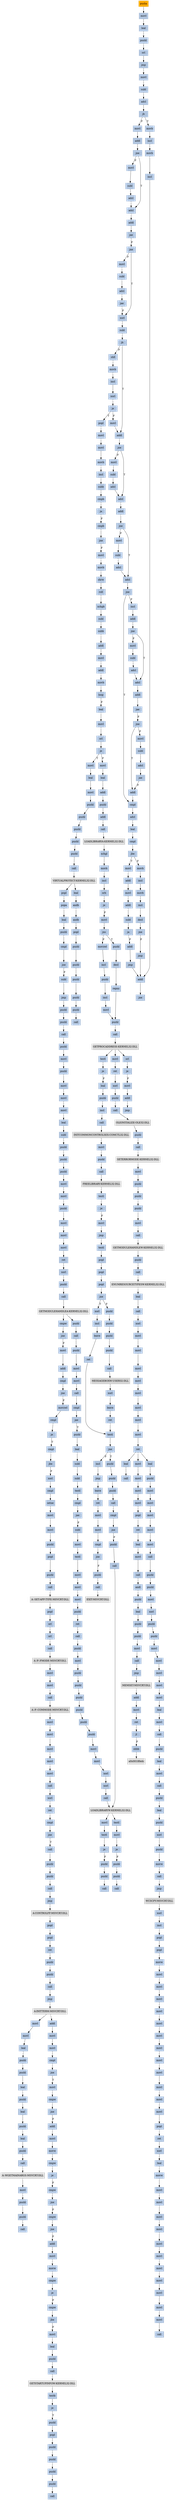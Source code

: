 strict digraph G {
	graph [bgcolor=transparent,
		name=G
	];
	node [color=lightsteelblue,
		fillcolor=lightsteelblue,
		shape=rectangle,
		style=filled
	];
	a0x0041a6f0pusha_	[color=lightgrey,
		fillcolor=orange,
		label=pusha];
	a0x0041a6f1movl_0x411000UINT32_esi	[label=movl];
	a0x0041a6f0pusha_ -> a0x0041a6f1movl_0x411000UINT32_esi	[color="#000000"];
	a0x0041a6f6leal__65536esi__edi	[label=leal];
	a0x0041a6f1movl_0x411000UINT32_esi -> a0x0041a6f6leal__65536esi__edi	[color="#000000"];
	a0x0041a6fcpushl_edi	[label=pushl];
	a0x0041a6f6leal__65536esi__edi -> a0x0041a6fcpushl_edi	[color="#000000"];
	a0x0041a6fdorl_0xffffffffUINT8_ebp	[label=orl];
	a0x0041a6fcpushl_edi -> a0x0041a6fdorl_0xffffffffUINT8_ebp	[color="#000000"];
	a0x0041a700jmp_0x0041a712	[label=jmp];
	a0x0041a6fdorl_0xffffffffUINT8_ebp -> a0x0041a700jmp_0x0041a712	[color="#000000"];
	a0x0041a712movl_esi__ebx	[label=movl];
	a0x0041a700jmp_0x0041a712 -> a0x0041a712movl_esi__ebx	[color="#000000"];
	a0x0041a714subl_0xfffffffcUINT8_esi	[label=subl];
	a0x0041a712movl_esi__ebx -> a0x0041a714subl_0xfffffffcUINT8_esi	[color="#000000"];
	a0x0041a717adcl_ebx_ebx	[label=adcl];
	a0x0041a714subl_0xfffffffcUINT8_esi -> a0x0041a717adcl_ebx_ebx	[color="#000000"];
	a0x0041a719jb_0x0041a708	[label=jb];
	a0x0041a717adcl_ebx_ebx -> a0x0041a719jb_0x0041a708	[color="#000000"];
	a0x0041a708movb_esi__al	[label=movb];
	a0x0041a719jb_0x0041a708 -> a0x0041a708movb_esi__al	[color="#000000",
		label=T];
	a0x0041a71bmovl_0x1UINT32_eax	[label=movl];
	a0x0041a719jb_0x0041a708 -> a0x0041a71bmovl_0x1UINT32_eax	[color="#000000",
		label=F];
	a0x0041a70aincl_esi	[label=incl];
	a0x0041a708movb_esi__al -> a0x0041a70aincl_esi	[color="#000000"];
	a0x0041a70bmovb_al_edi_	[label=movb];
	a0x0041a70aincl_esi -> a0x0041a70bmovb_al_edi_	[color="#000000"];
	a0x0041a70dincl_edi	[label=incl];
	a0x0041a70bmovb_al_edi_ -> a0x0041a70dincl_edi	[color="#000000"];
	a0x0041a70eaddl_ebx_ebx	[label=addl];
	a0x0041a70dincl_edi -> a0x0041a70eaddl_ebx_ebx	[color="#000000"];
	a0x0041a710jne_0x0041a719	[label=jne];
	a0x0041a70eaddl_ebx_ebx -> a0x0041a710jne_0x0041a719	[color="#000000"];
	a0x0041a720addl_ebx_ebx	[label=addl];
	a0x0041a71bmovl_0x1UINT32_eax -> a0x0041a720addl_ebx_ebx	[color="#000000"];
	a0x0041a722jne_0x0041a72b	[label=jne];
	a0x0041a720addl_ebx_ebx -> a0x0041a722jne_0x0041a72b	[color="#000000"];
	a0x0041a72badcl_eax_eax	[label=adcl];
	a0x0041a722jne_0x0041a72b -> a0x0041a72badcl_eax_eax	[color="#000000",
		label=T];
	a0x0041a724movl_esi__ebx	[label=movl];
	a0x0041a722jne_0x0041a72b -> a0x0041a724movl_esi__ebx	[color="#000000",
		label=F];
	a0x0041a72daddl_ebx_ebx	[label=addl];
	a0x0041a72badcl_eax_eax -> a0x0041a72daddl_ebx_ebx	[color="#000000"];
	a0x0041a72fjae_0x0041a720	[label=jae];
	a0x0041a72daddl_ebx_ebx -> a0x0041a72fjae_0x0041a720	[color="#000000"];
	a0x0041a731jne_0x0041a73c	[label=jne];
	a0x0041a72fjae_0x0041a720 -> a0x0041a731jne_0x0041a73c	[color="#000000",
		label=F];
	a0x0041a73cxorl_ecx_ecx	[label=xorl];
	a0x0041a731jne_0x0041a73c -> a0x0041a73cxorl_ecx_ecx	[color="#000000",
		label=T];
	a0x0041a733movl_esi__ebx	[label=movl];
	a0x0041a731jne_0x0041a73c -> a0x0041a733movl_esi__ebx	[color="#000000",
		label=F];
	a0x0041a73esubl_0x3UINT8_eax	[label=subl];
	a0x0041a73cxorl_ecx_ecx -> a0x0041a73esubl_0x3UINT8_eax	[color="#000000"];
	a0x0041a741jb_0x0041a750	[label=jb];
	a0x0041a73esubl_0x3UINT8_eax -> a0x0041a741jb_0x0041a750	[color="#000000"];
	a0x0041a750addl_ebx_ebx	[label=addl];
	a0x0041a741jb_0x0041a750 -> a0x0041a750addl_ebx_ebx	[color="#000000",
		label=T];
	a0x0041a743shll_0x8UINT8_eax	[label=shll];
	a0x0041a741jb_0x0041a750 -> a0x0041a743shll_0x8UINT8_eax	[color="#000000",
		label=F];
	a0x0041a752jne_0x0041a75b	[label=jne];
	a0x0041a750addl_ebx_ebx -> a0x0041a752jne_0x0041a75b	[color="#000000"];
	a0x0041a75badcl_ecx_ecx	[label=adcl];
	a0x0041a752jne_0x0041a75b -> a0x0041a75badcl_ecx_ecx	[color="#000000",
		label=T];
	a0x0041a754movl_esi__ebx	[label=movl];
	a0x0041a752jne_0x0041a75b -> a0x0041a754movl_esi__ebx	[color="#000000",
		label=F];
	a0x0041a75daddl_ebx_ebx	[label=addl];
	a0x0041a75badcl_ecx_ecx -> a0x0041a75daddl_ebx_ebx	[color="#000000"];
	a0x0041a75fjne_0x0041a768	[label=jne];
	a0x0041a75daddl_ebx_ebx -> a0x0041a75fjne_0x0041a768	[color="#000000"];
	a0x0041a768adcl_ecx_ecx	[label=adcl];
	a0x0041a75fjne_0x0041a768 -> a0x0041a768adcl_ecx_ecx	[color="#000000",
		label=T];
	a0x0041a761movl_esi__ebx	[label=movl];
	a0x0041a75fjne_0x0041a768 -> a0x0041a761movl_esi__ebx	[color="#000000",
		label=F];
	a0x0041a76ajne_0x0041a78c	[label=jne];
	a0x0041a768adcl_ecx_ecx -> a0x0041a76ajne_0x0041a78c	[color="#000000"];
	a0x0041a78ccmpl_0xfffff300UINT32_ebp	[label=cmpl];
	a0x0041a76ajne_0x0041a78c -> a0x0041a78ccmpl_0xfffff300UINT32_ebp	[color="#000000",
		label=T];
	a0x0041a76cincl_ecx	[label=incl];
	a0x0041a76ajne_0x0041a78c -> a0x0041a76cincl_ecx	[color="#000000",
		label=F];
	a0x0041a792adcl_0x1UINT8_ecx	[label=adcl];
	a0x0041a78ccmpl_0xfffff300UINT32_ebp -> a0x0041a792adcl_0x1UINT8_ecx	[color="#000000"];
	a0x0041a795leal_ediebp__edx	[label=leal];
	a0x0041a792adcl_0x1UINT8_ecx -> a0x0041a795leal_ediebp__edx	[color="#000000"];
	a0x0041a798cmpl_0xfffffffcUINT8_ebp	[label=cmpl];
	a0x0041a795leal_ediebp__edx -> a0x0041a798cmpl_0xfffffffcUINT8_ebp	[color="#000000"];
	a0x0041a79bjbe_0x0041a7ac	[label=jbe];
	a0x0041a798cmpl_0xfffffffcUINT8_ebp -> a0x0041a79bjbe_0x0041a7ac	[color="#000000"];
	a0x0041a79dmovb_edx__al	[label=movb];
	a0x0041a79bjbe_0x0041a7ac -> a0x0041a79dmovb_edx__al	[color="#000000",
		label=F];
	a0x0041a7acmovl_edx__eax	[label=movl];
	a0x0041a79bjbe_0x0041a7ac -> a0x0041a7acmovl_edx__eax	[color="#000000",
		label=T];
	a0x0041a79fincl_edx	[label=incl];
	a0x0041a79dmovb_edx__al -> a0x0041a79fincl_edx	[color="#000000"];
	a0x0041a7a0movb_al_edi_	[label=movb];
	a0x0041a79fincl_edx -> a0x0041a7a0movb_al_edi_	[color="#000000"];
	a0x0041a7a2incl_edi	[label=incl];
	a0x0041a7a0movb_al_edi_ -> a0x0041a7a2incl_edi	[color="#000000"];
	a0x0041a7a3decl_ecx	[label=decl];
	a0x0041a7a2incl_edi -> a0x0041a7a3decl_ecx	[color="#000000"];
	a0x0041a7a4jne_0x0041a79d	[label=jne];
	a0x0041a7a3decl_ecx -> a0x0041a7a4jne_0x0041a79d	[color="#000000"];
	a0x0041a7a6jmp_0x0041a70e	[label=jmp];
	a0x0041a7a4jne_0x0041a79d -> a0x0041a7a6jmp_0x0041a70e	[color="#000000",
		label=F];
	a0x0041a7a6jmp_0x0041a70e -> a0x0041a70eaddl_ebx_ebx	[color="#000000"];
	a0x0041a746movb_esi__al	[label=movb];
	a0x0041a743shll_0x8UINT8_eax -> a0x0041a746movb_esi__al	[color="#000000"];
	a0x0041a748incl_esi	[label=incl];
	a0x0041a746movb_esi__al -> a0x0041a748incl_esi	[color="#000000"];
	a0x0041a749xorl_0xffffffffUINT8_eax	[label=xorl];
	a0x0041a748incl_esi -> a0x0041a749xorl_0xffffffffUINT8_eax	[color="#000000"];
	a0x0041a74cje_0x0041a7c2	[label=je];
	a0x0041a749xorl_0xffffffffUINT8_eax -> a0x0041a74cje_0x0041a7c2	[color="#000000"];
	a0x0041a74emovl_eax_ebp	[label=movl];
	a0x0041a74cje_0x0041a7c2 -> a0x0041a74emovl_eax_ebp	[color="#000000",
		label=F];
	a0x0041a7c2popl_esi	[label=popl];
	a0x0041a74cje_0x0041a7c2 -> a0x0041a7c2popl_esi	[color="#000000",
		label=T];
	a0x0041a74emovl_eax_ebp -> a0x0041a750addl_ebx_ebx	[color="#000000"];
	a0x0041a7aeaddl_0x4UINT8_edx	[label=addl];
	a0x0041a7acmovl_edx__eax -> a0x0041a7aeaddl_0x4UINT8_edx	[color="#000000"];
	a0x0041a7b1movl_eax_edi_	[label=movl];
	a0x0041a7aeaddl_0x4UINT8_edx -> a0x0041a7b1movl_eax_edi_	[color="#000000"];
	a0x0041a7b3addl_0x4UINT8_edi	[label=addl];
	a0x0041a7b1movl_eax_edi_ -> a0x0041a7b3addl_0x4UINT8_edi	[color="#000000"];
	a0x0041a7b6subl_0x4UINT8_ecx	[label=subl];
	a0x0041a7b3addl_0x4UINT8_edi -> a0x0041a7b6subl_0x4UINT8_ecx	[color="#000000"];
	a0x0041a7b9ja_0x0041a7ac	[label=ja];
	a0x0041a7b6subl_0x4UINT8_ecx -> a0x0041a7b9ja_0x0041a7ac	[color="#000000"];
	a0x0041a7bbaddl_ecx_edi	[label=addl];
	a0x0041a7b9ja_0x0041a7ac -> a0x0041a7bbaddl_ecx_edi	[color="#000000",
		label=F];
	a0x0041a7bdjmp_0x0041a70e	[label=jmp];
	a0x0041a7bbaddl_ecx_edi -> a0x0041a7bdjmp_0x0041a70e	[color="#000000"];
	a0x0041a7bdjmp_0x0041a70e -> a0x0041a70eaddl_ebx_ebx	[color="#000000"];
	a0x0041a726subl_0xfffffffcUINT8_esi	[label=subl];
	a0x0041a724movl_esi__ebx -> a0x0041a726subl_0xfffffffcUINT8_esi	[color="#000000"];
	a0x0041a729adcl_ebx_ebx	[label=adcl];
	a0x0041a726subl_0xfffffffcUINT8_esi -> a0x0041a729adcl_ebx_ebx	[color="#000000"];
	a0x0041a729adcl_ebx_ebx -> a0x0041a72badcl_eax_eax	[color="#000000"];
	a0x0041a735subl_0xfffffffcUINT8_esi	[label=subl];
	a0x0041a733movl_esi__ebx -> a0x0041a735subl_0xfffffffcUINT8_esi	[color="#000000"];
	a0x0041a738adcl_ebx_ebx	[label=adcl];
	a0x0041a735subl_0xfffffffcUINT8_esi -> a0x0041a738adcl_ebx_ebx	[color="#000000"];
	a0x0041a73ajae_0x0041a720	[label=jae];
	a0x0041a738adcl_ebx_ebx -> a0x0041a73ajae_0x0041a720	[color="#000000"];
	a0x0041a73ajae_0x0041a720 -> a0x0041a73cxorl_ecx_ecx	[color="#000000",
		label=F];
	a0x0041a763subl_0xfffffffcUINT8_esi	[label=subl];
	a0x0041a761movl_esi__ebx -> a0x0041a763subl_0xfffffffcUINT8_esi	[color="#000000"];
	a0x0041a766adcl_ebx_ebx	[label=adcl];
	a0x0041a763subl_0xfffffffcUINT8_esi -> a0x0041a766adcl_ebx_ebx	[color="#000000"];
	a0x0041a766adcl_ebx_ebx -> a0x0041a768adcl_ecx_ecx	[color="#000000"];
	a0x0041a76daddl_ebx_ebx	[label=addl];
	a0x0041a76cincl_ecx -> a0x0041a76daddl_ebx_ebx	[color="#000000"];
	a0x0041a76fjne_0x0041a778	[label=jne];
	a0x0041a76daddl_ebx_ebx -> a0x0041a76fjne_0x0041a778	[color="#000000"];
	a0x0041a778adcl_ecx_ecx	[label=adcl];
	a0x0041a76fjne_0x0041a778 -> a0x0041a778adcl_ecx_ecx	[color="#000000",
		label=T];
	a0x0041a771movl_esi__ebx	[label=movl];
	a0x0041a76fjne_0x0041a778 -> a0x0041a771movl_esi__ebx	[color="#000000",
		label=F];
	a0x0041a77aaddl_ebx_ebx	[label=addl];
	a0x0041a778adcl_ecx_ecx -> a0x0041a77aaddl_ebx_ebx	[color="#000000"];
	a0x0041a77cjae_0x0041a76d	[label=jae];
	a0x0041a77aaddl_ebx_ebx -> a0x0041a77cjae_0x0041a76d	[color="#000000"];
	a0x0041a77ejne_0x0041a789	[label=jne];
	a0x0041a77cjae_0x0041a76d -> a0x0041a77ejne_0x0041a789	[color="#000000",
		label=F];
	a0x0041a789addl_0x2UINT8_ecx	[label=addl];
	a0x0041a77ejne_0x0041a789 -> a0x0041a789addl_0x2UINT8_ecx	[color="#000000",
		label=T];
	a0x0041a780movl_esi__ebx	[label=movl];
	a0x0041a77ejne_0x0041a789 -> a0x0041a780movl_esi__ebx	[color="#000000",
		label=F];
	a0x0041a789addl_0x2UINT8_ecx -> a0x0041a78ccmpl_0xfffff300UINT32_ebp	[color="#000000"];
	a0x0041a773subl_0xfffffffcUINT8_esi	[label=subl];
	a0x0041a771movl_esi__ebx -> a0x0041a773subl_0xfffffffcUINT8_esi	[color="#000000"];
	a0x0041a776adcl_ebx_ebx	[label=adcl];
	a0x0041a773subl_0xfffffffcUINT8_esi -> a0x0041a776adcl_ebx_ebx	[color="#000000"];
	a0x0041a776adcl_ebx_ebx -> a0x0041a778adcl_ecx_ecx	[color="#000000"];
	a0x0041a782subl_0xfffffffcUINT8_esi	[label=subl];
	a0x0041a780movl_esi__ebx -> a0x0041a782subl_0xfffffffcUINT8_esi	[color="#000000"];
	a0x0041a785adcl_ebx_ebx	[label=adcl];
	a0x0041a782subl_0xfffffffcUINT8_esi -> a0x0041a785adcl_ebx_ebx	[color="#000000"];
	a0x0041a787jae_0x0041a76d	[label=jae];
	a0x0041a785adcl_ebx_ebx -> a0x0041a787jae_0x0041a76d	[color="#000000"];
	a0x0041a787jae_0x0041a76d -> a0x0041a789addl_0x2UINT8_ecx	[color="#000000",
		label=F];
	a0x0041a756subl_0xfffffffcUINT8_esi	[label=subl];
	a0x0041a754movl_esi__ebx -> a0x0041a756subl_0xfffffffcUINT8_esi	[color="#000000"];
	a0x0041a759adcl_ebx_ebx	[label=adcl];
	a0x0041a756subl_0xfffffffcUINT8_esi -> a0x0041a759adcl_ebx_ebx	[color="#000000"];
	a0x0041a759adcl_ebx_ebx -> a0x0041a75badcl_ecx_ecx	[color="#000000"];
	a0x0041a7c3movl_esi_edi	[label=movl];
	a0x0041a7c2popl_esi -> a0x0041a7c3movl_esi_edi	[color="#000000"];
	a0x0041a7c5movl_0x4b0UINT32_ecx	[label=movl];
	a0x0041a7c3movl_esi_edi -> a0x0041a7c5movl_0x4b0UINT32_ecx	[color="#000000"];
	a0x0041a7camovb_edi__al	[label=movb];
	a0x0041a7c5movl_0x4b0UINT32_ecx -> a0x0041a7camovb_edi__al	[color="#000000"];
	a0x0041a7ccincl_edi	[label=incl];
	a0x0041a7camovb_edi__al -> a0x0041a7ccincl_edi	[color="#000000"];
	a0x0041a7cdsubb_0xffffffe8UINT8_al	[label=subb];
	a0x0041a7ccincl_edi -> a0x0041a7cdsubb_0xffffffe8UINT8_al	[color="#000000"];
	a0x0041a7cfcmpb_0x1UINT8_al	[label=cmpb];
	a0x0041a7cdsubb_0xffffffe8UINT8_al -> a0x0041a7cfcmpb_0x1UINT8_al	[color="#000000"];
	a0x0041a7d1ja_0x0041a7ca	[label=ja];
	a0x0041a7cfcmpb_0x1UINT8_al -> a0x0041a7d1ja_0x0041a7ca	[color="#000000"];
	a0x0041a7d3cmpb_0x4UINT8_edi_	[label=cmpb];
	a0x0041a7d1ja_0x0041a7ca -> a0x0041a7d3cmpb_0x4UINT8_edi_	[color="#000000",
		label=F];
	a0x0041a7d6jne_0x0041a7ca	[label=jne];
	a0x0041a7d3cmpb_0x4UINT8_edi_ -> a0x0041a7d6jne_0x0041a7ca	[color="#000000"];
	a0x0041a7d8movl_edi__eax	[label=movl];
	a0x0041a7d6jne_0x0041a7ca -> a0x0041a7d8movl_edi__eax	[color="#000000",
		label=F];
	a0x0041a7damovb_0x4edi__bl	[label=movb];
	a0x0041a7d8movl_edi__eax -> a0x0041a7damovb_0x4edi__bl	[color="#000000"];
	a0x0041a7ddshrw_0x8UINT8_ax	[label=shrw];
	a0x0041a7damovb_0x4edi__bl -> a0x0041a7ddshrw_0x8UINT8_ax	[color="#000000"];
	a0x0041a7e1roll_0x10UINT8_eax	[label=roll];
	a0x0041a7ddshrw_0x8UINT8_ax -> a0x0041a7e1roll_0x10UINT8_eax	[color="#000000"];
	a0x0041a7e4xchgb_al_ah	[label=xchgb];
	a0x0041a7e1roll_0x10UINT8_eax -> a0x0041a7e4xchgb_al_ah	[color="#000000"];
	a0x0041a7e6subl_edi_eax	[label=subl];
	a0x0041a7e4xchgb_al_ah -> a0x0041a7e6subl_edi_eax	[color="#000000"];
	a0x0041a7e8subb_0xffffffe8UINT8_bl	[label=subb];
	a0x0041a7e6subl_edi_eax -> a0x0041a7e8subb_0xffffffe8UINT8_bl	[color="#000000"];
	a0x0041a7ebaddl_esi_eax	[label=addl];
	a0x0041a7e8subb_0xffffffe8UINT8_bl -> a0x0041a7ebaddl_esi_eax	[color="#000000"];
	a0x0041a7edmovl_eax_edi_	[label=movl];
	a0x0041a7ebaddl_esi_eax -> a0x0041a7edmovl_eax_edi_	[color="#000000"];
	a0x0041a7efaddl_0x5UINT8_edi	[label=addl];
	a0x0041a7edmovl_eax_edi_ -> a0x0041a7efaddl_0x5UINT8_edi	[color="#000000"];
	a0x0041a7f2movb_bl_al	[label=movb];
	a0x0041a7efaddl_0x5UINT8_edi -> a0x0041a7f2movb_bl_al	[color="#000000"];
	a0x0041a7f4loop_0x0041a7cf	[label=loop];
	a0x0041a7f2movb_bl_al -> a0x0041a7f4loop_0x0041a7cf	[color="#000000"];
	a0x0041a7f6leal_0x18000esi__edi	[label=leal];
	a0x0041a7f4loop_0x0041a7cf -> a0x0041a7f6leal_0x18000esi__edi	[color="#000000",
		label=F];
	a0x0041a7fcmovl_edi__eax	[label=movl];
	a0x0041a7f6leal_0x18000esi__edi -> a0x0041a7fcmovl_edi__eax	[color="#000000"];
	a0x0041a7feorl_eax_eax	[label=orl];
	a0x0041a7fcmovl_edi__eax -> a0x0041a7feorl_eax_eax	[color="#000000"];
	a0x0041a800je_0x0041a847	[label=je];
	a0x0041a7feorl_eax_eax -> a0x0041a800je_0x0041a847	[color="#000000"];
	a0x0041a802movl_0x4edi__ebx	[label=movl];
	a0x0041a800je_0x0041a847 -> a0x0041a802movl_0x4edi__ebx	[color="#000000",
		label=F];
	a0x0041a847movl_0x1c290esi__ebp	[label=movl];
	a0x0041a800je_0x0041a847 -> a0x0041a847movl_0x1c290esi__ebp	[color="#000000",
		label=T];
	a0x0041a805leal_0x1c1a4eaxesi__eax	[label=leal];
	a0x0041a802movl_0x4edi__ebx -> a0x0041a805leal_0x1c1a4eaxesi__eax	[color="#000000"];
	a0x0041a80caddl_esi_ebx	[label=addl];
	a0x0041a805leal_0x1c1a4eaxesi__eax -> a0x0041a80caddl_esi_ebx	[color="#000000"];
	a0x0041a80epushl_eax	[label=pushl];
	a0x0041a80caddl_esi_ebx -> a0x0041a80epushl_eax	[color="#000000"];
	a0x0041a80faddl_0x8UINT8_edi	[label=addl];
	a0x0041a80epushl_eax -> a0x0041a80faddl_0x8UINT8_edi	[color="#000000"];
	a0x0041a812call_0x1c284esi_	[label=call];
	a0x0041a80faddl_0x8UINT8_edi -> a0x0041a812call_0x1c284esi_	[color="#000000"];
	LOADLIBRARYA_KERNEL32_DLL	[color=lightgrey,
		fillcolor=lightgrey,
		label="LOADLIBRARYA-KERNEL32-DLL"];
	a0x0041a812call_0x1c284esi_ -> LOADLIBRARYA_KERNEL32_DLL	[color="#000000"];
	a0x0041a818xchgl_eax_ebp	[label=xchgl];
	LOADLIBRARYA_KERNEL32_DLL -> a0x0041a818xchgl_eax_ebp	[color="#000000"];
	a0x0041a819movb_edi__al	[label=movb];
	a0x0041a818xchgl_eax_ebp -> a0x0041a819movb_edi__al	[color="#000000"];
	a0x0041a81bincl_edi	[label=incl];
	a0x0041a819movb_edi__al -> a0x0041a81bincl_edi	[color="#000000"];
	a0x0041a81corb_al_al	[label=orb];
	a0x0041a81bincl_edi -> a0x0041a81corb_al_al	[color="#000000"];
	a0x0041a81eje_0x0041a7fc	[label=je];
	a0x0041a81corb_al_al -> a0x0041a81eje_0x0041a7fc	[color="#000000"];
	a0x0041a820movl_edi_ecx	[label=movl];
	a0x0041a81eje_0x0041a7fc -> a0x0041a820movl_edi_ecx	[color="#000000",
		label=F];
	a0x0041a822jns_0x0041a82b	[label=jns];
	a0x0041a820movl_edi_ecx -> a0x0041a822jns_0x0041a82b	[color="#000000"];
	a0x0041a82bpushl_edi	[label=pushl];
	a0x0041a822jns_0x0041a82b -> a0x0041a82bpushl_edi	[color="#000000",
		label=T];
	a0x0041a824movzwl_edi__eax	[label=movzwl];
	a0x0041a822jns_0x0041a82b -> a0x0041a824movzwl_edi__eax	[color="#000000",
		label=F];
	a0x0041a82cdecl_eax	[label=decl];
	a0x0041a82bpushl_edi -> a0x0041a82cdecl_eax	[color="#000000"];
	a0x0041a82drepnz_scasb_es_edi__al	[label=repnz];
	a0x0041a82cdecl_eax -> a0x0041a82drepnz_scasb_es_edi__al	[color="#000000"];
	a0x0041a82fpushl_ebp	[label=pushl];
	a0x0041a82drepnz_scasb_es_edi__al -> a0x0041a82fpushl_ebp	[color="#000000"];
	a0x0041a830call_0x1c28cesi_	[label=call];
	a0x0041a82fpushl_ebp -> a0x0041a830call_0x1c28cesi_	[color="#000000"];
	GETPROCADDRESS_KERNEL32_DLL	[color=lightgrey,
		fillcolor=lightgrey,
		label="GETPROCADDRESS-KERNEL32-DLL"];
	a0x0041a830call_0x1c28cesi_ -> GETPROCADDRESS_KERNEL32_DLL	[color="#000000"];
	a0x0041a836orl_eax_eax	[label=orl];
	GETPROCADDRESS_KERNEL32_DLL -> a0x0041a836orl_eax_eax	[color="#000000"];
	a0x00402299testl_eax_eax	[label=testl];
	GETPROCADDRESS_KERNEL32_DLL -> a0x00402299testl_eax_eax	[color="#000000"];
	a0x0040bd5bmovl_eax_0x4111b4	[label=movl];
	GETPROCADDRESS_KERNEL32_DLL -> a0x0040bd5bmovl_eax_0x4111b4	[color="#000000"];
	a0x0041a838je_0x0041a841	[label=je];
	a0x0041a836orl_eax_eax -> a0x0041a838je_0x0041a841	[color="#000000"];
	a0x0041a83amovl_eax_ebx_	[label=movl];
	a0x0041a838je_0x0041a841 -> a0x0041a83amovl_eax_ebx_	[color="#000000",
		label=F];
	a0x0041a83caddl_0x4UINT8_ebx	[label=addl];
	a0x0041a83amovl_eax_ebx_ -> a0x0041a83caddl_0x4UINT8_ebx	[color="#000000"];
	a0x0041a83fjmp_0x0041a819	[label=jmp];
	a0x0041a83caddl_0x4UINT8_ebx -> a0x0041a83fjmp_0x0041a819	[color="#000000"];
	a0x0041a827incl_edi	[label=incl];
	a0x0041a824movzwl_edi__eax -> a0x0041a827incl_edi	[color="#000000"];
	a0x0041a828pushl_eax	[label=pushl];
	a0x0041a827incl_edi -> a0x0041a828pushl_eax	[color="#000000"];
	a0x0041a829incl_edi	[label=incl];
	a0x0041a828pushl_eax -> a0x0041a829incl_edi	[color="#000000"];
	a0x0041a82amovl_0xaef24857UINT32_ecx	[label=movl];
	a0x0041a829incl_edi -> a0x0041a82amovl_0xaef24857UINT32_ecx	[color="#000000"];
	a0x0041a82amovl_0xaef24857UINT32_ecx -> a0x0041a82fpushl_ebp	[color="#000000"];
	a0x0041a84dleal__4096esi__edi	[label=leal];
	a0x0041a847movl_0x1c290esi__ebp -> a0x0041a84dleal__4096esi__edi	[color="#000000"];
	a0x0041a853movl_0x1000UINT32_ebx	[label=movl];
	a0x0041a84dleal__4096esi__edi -> a0x0041a853movl_0x1000UINT32_ebx	[color="#000000"];
	a0x0041a858pushl_eax	[label=pushl];
	a0x0041a853movl_0x1000UINT32_ebx -> a0x0041a858pushl_eax	[color="#000000"];
	a0x0041a859pushl_esp	[label=pushl];
	a0x0041a858pushl_eax -> a0x0041a859pushl_esp	[color="#000000"];
	a0x0041a85apushl_0x4UINT8	[label=pushl];
	a0x0041a859pushl_esp -> a0x0041a85apushl_0x4UINT8	[color="#000000"];
	a0x0041a85cpushl_ebx	[label=pushl];
	a0x0041a85apushl_0x4UINT8 -> a0x0041a85cpushl_ebx	[color="#000000"];
	a0x0041a85dpushl_edi	[label=pushl];
	a0x0041a85cpushl_ebx -> a0x0041a85dpushl_edi	[color="#000000"];
	a0x0041a85ecall_ebp	[label=call];
	a0x0041a85dpushl_edi -> a0x0041a85ecall_ebp	[color="#000000"];
	VIRTUALPROTECT_KERNEL32_DLL	[color=lightgrey,
		fillcolor=lightgrey,
		label="VIRTUALPROTECT-KERNEL32-DLL"];
	a0x0041a85ecall_ebp -> VIRTUALPROTECT_KERNEL32_DLL	[color="#000000"];
	a0x0041a860leal_0x217edi__eax	[label=leal];
	VIRTUALPROTECT_KERNEL32_DLL -> a0x0041a860leal_0x217edi__eax	[color="#000000"];
	a0x0041a875popl_eax	[label=popl];
	VIRTUALPROTECT_KERNEL32_DLL -> a0x0041a875popl_eax	[color="#000000"];
	a0x0041a866andb_0x7fUINT8_eax_	[label=andb];
	a0x0041a860leal_0x217edi__eax -> a0x0041a866andb_0x7fUINT8_eax_	[color="#000000"];
	a0x0041a869andb_0x7fUINT8_0x28eax_	[label=andb];
	a0x0041a866andb_0x7fUINT8_eax_ -> a0x0041a869andb_0x7fUINT8_0x28eax_	[color="#000000"];
	a0x0041a86dpopl_eax	[label=popl];
	a0x0041a869andb_0x7fUINT8_0x28eax_ -> a0x0041a86dpopl_eax	[color="#000000"];
	a0x0041a86epushl_eax	[label=pushl];
	a0x0041a86dpopl_eax -> a0x0041a86epushl_eax	[color="#000000"];
	a0x0041a86fpushl_esp	[label=pushl];
	a0x0041a86epushl_eax -> a0x0041a86fpushl_esp	[color="#000000"];
	a0x0041a870pushl_eax	[label=pushl];
	a0x0041a86fpushl_esp -> a0x0041a870pushl_eax	[color="#000000"];
	a0x0041a871pushl_ebx	[label=pushl];
	a0x0041a870pushl_eax -> a0x0041a871pushl_ebx	[color="#000000"];
	a0x0041a872pushl_edi	[label=pushl];
	a0x0041a871pushl_ebx -> a0x0041a872pushl_edi	[color="#000000"];
	a0x0041a873call_ebp	[label=call];
	a0x0041a872pushl_edi -> a0x0041a873call_ebp	[color="#000000"];
	a0x0041a876popa_	[label=popa];
	a0x0041a875popl_eax -> a0x0041a876popa_	[color="#000000"];
	a0x0041a877leal__128esp__eax	[label=leal];
	a0x0041a876popa_ -> a0x0041a877leal__128esp__eax	[color="#000000"];
	a0x0041a87bpushl_0x0UINT8	[label=pushl];
	a0x0041a877leal__128esp__eax -> a0x0041a87bpushl_0x0UINT8	[color="#000000"];
	a0x0041a87dcmpl_eax_esp	[label=cmpl];
	a0x0041a87bpushl_0x0UINT8 -> a0x0041a87dcmpl_eax_esp	[color="#000000"];
	a0x0041a87fjne_0x0041a87b	[label=jne];
	a0x0041a87dcmpl_eax_esp -> a0x0041a87fjne_0x0041a87b	[color="#000000"];
	a0x0041a881subl_0xffffff80UINT8_esp	[label=subl];
	a0x0041a87fjne_0x0041a87b -> a0x0041a881subl_0xffffff80UINT8_esp	[color="#000000",
		label=F];
	a0x0041a884jmp_0x0040c3a6	[label=jmp];
	a0x0041a881subl_0xffffff80UINT8_esp -> a0x0041a884jmp_0x0040c3a6	[color="#000000"];
	a0x0040c3a6pushl_0x70UINT8	[label=pushl];
	a0x0041a884jmp_0x0040c3a6 -> a0x0040c3a6pushl_0x70UINT8	[color="#000000"];
	a0x0040c3a8pushl_0x40d400UINT32	[label=pushl];
	a0x0040c3a6pushl_0x70UINT8 -> a0x0040c3a8pushl_0x40d400UINT32	[color="#000000"];
	a0x0040c3adcall_0x40c5b8	[label=call];
	a0x0040c3a8pushl_0x40d400UINT32 -> a0x0040c3adcall_0x40c5b8	[color="#000000"];
	a0x0040c5b8pushl_0x40c608UINT32	[label=pushl];
	a0x0040c3adcall_0x40c5b8 -> a0x0040c5b8pushl_0x40c608UINT32	[color="#000000"];
	a0x0040c5bdmovl_fs_0_eax	[label=movl];
	a0x0040c5b8pushl_0x40c608UINT32 -> a0x0040c5bdmovl_fs_0_eax	[color="#000000"];
	a0x0040c5c3pushl_eax	[label=pushl];
	a0x0040c5bdmovl_fs_0_eax -> a0x0040c5c3pushl_eax	[color="#000000"];
	a0x0040c5c4movl_esp_fs_0	[label=movl];
	a0x0040c5c3pushl_eax -> a0x0040c5c4movl_esp_fs_0	[color="#000000"];
	a0x0040c5cbmovl_0x10esp__eax	[label=movl];
	a0x0040c5c4movl_esp_fs_0 -> a0x0040c5cbmovl_0x10esp__eax	[color="#000000"];
	a0x0040c5cfmovl_ebp_0x10esp_	[label=movl];
	a0x0040c5cbmovl_0x10esp__eax -> a0x0040c5cfmovl_ebp_0x10esp_	[color="#000000"];
	a0x0040c5d3leal_0x10esp__ebp	[label=leal];
	a0x0040c5cfmovl_ebp_0x10esp_ -> a0x0040c5d3leal_0x10esp__ebp	[color="#000000"];
	a0x0040c5d7subl_eax_esp	[label=subl];
	a0x0040c5d3leal_0x10esp__ebp -> a0x0040c5d7subl_eax_esp	[color="#000000"];
	a0x0040c5d9pushl_ebx	[label=pushl];
	a0x0040c5d7subl_eax_esp -> a0x0040c5d9pushl_ebx	[color="#000000"];
	a0x0040c5dapushl_esi	[label=pushl];
	a0x0040c5d9pushl_ebx -> a0x0040c5dapushl_esi	[color="#000000"];
	a0x0040c5dbpushl_edi	[label=pushl];
	a0x0040c5dapushl_esi -> a0x0040c5dbpushl_edi	[color="#000000"];
	a0x0040c5dcmovl__8ebp__eax	[label=movl];
	a0x0040c5dbpushl_edi -> a0x0040c5dcmovl__8ebp__eax	[color="#000000"];
	a0x0040c5dfmovl_esp__24ebp_	[label=movl];
	a0x0040c5dcmovl__8ebp__eax -> a0x0040c5dfmovl_esp__24ebp_	[color="#000000"];
	a0x0040c5e2pushl_eax	[label=pushl];
	a0x0040c5dfmovl_esp__24ebp_ -> a0x0040c5e2pushl_eax	[color="#000000"];
	a0x0040c5e3movl__4ebp__eax	[label=movl];
	a0x0040c5e2pushl_eax -> a0x0040c5e3movl__4ebp__eax	[color="#000000"];
	a0x0040c5e6movl_0xffffffffUINT32__4ebp_	[label=movl];
	a0x0040c5e3movl__4ebp__eax -> a0x0040c5e6movl_0xffffffffUINT32__4ebp_	[color="#000000"];
	a0x0040c5edmovl_eax__8ebp_	[label=movl];
	a0x0040c5e6movl_0xffffffffUINT32__4ebp_ -> a0x0040c5edmovl_eax__8ebp_	[color="#000000"];
	a0x0040c5f0ret	[label=ret];
	a0x0040c5edmovl_eax__8ebp_ -> a0x0040c5f0ret	[color="#000000"];
	a0x0040c3b2xorl_edi_edi	[label=xorl];
	a0x0040c5f0ret -> a0x0040c3b2xorl_edi_edi	[color="#000000"];
	a0x0040c3b4pushl_edi	[label=pushl];
	a0x0040c3b2xorl_edi_edi -> a0x0040c3b4pushl_edi	[color="#000000"];
	a0x0040c3b5call_0x40d08c	[label=call];
	a0x0040c3b4pushl_edi -> a0x0040c3b5call_0x40d08c	[color="#000000"];
	GETMODULEHANDLEA_KERNEL32_DLL	[color=lightgrey,
		fillcolor=lightgrey,
		label="GETMODULEHANDLEA-KERNEL32-DLL"];
	a0x0040c3b5call_0x40d08c -> GETMODULEHANDLEA_KERNEL32_DLL	[color="#000000"];
	a0x0040c3bbcmpw_0x5a4dUINT16_eax_	[label=cmpw];
	GETMODULEHANDLEA_KERNEL32_DLL -> a0x0040c3bbcmpw_0x5a4dUINT16_eax_	[color="#000000"];
	a0x0040c538pushl_eax	[label=pushl];
	GETMODULEHANDLEA_KERNEL32_DLL -> a0x0040c538pushl_eax	[color="#000000"];
	a0x0040c3c0jne_0x40c3e1	[label=jne];
	a0x0040c3bbcmpw_0x5a4dUINT16_eax_ -> a0x0040c3c0jne_0x40c3e1	[color="#000000"];
	a0x0040c3c2movl_0x3ceax__ecx	[label=movl];
	a0x0040c3c0jne_0x40c3e1 -> a0x0040c3c2movl_0x3ceax__ecx	[color="#000000",
		label=F];
	a0x0040c3c5addl_eax_ecx	[label=addl];
	a0x0040c3c2movl_0x3ceax__ecx -> a0x0040c3c5addl_eax_ecx	[color="#000000"];
	a0x0040c3c7cmpl_0x4550UINT32_ecx_	[label=cmpl];
	a0x0040c3c5addl_eax_ecx -> a0x0040c3c7cmpl_0x4550UINT32_ecx_	[color="#000000"];
	a0x0040c3cdjne_0x40c3e1	[label=jne];
	a0x0040c3c7cmpl_0x4550UINT32_ecx_ -> a0x0040c3cdjne_0x40c3e1	[color="#000000"];
	a0x0040c3cfmovzwl_0x18ecx__eax	[label=movzwl];
	a0x0040c3cdjne_0x40c3e1 -> a0x0040c3cfmovzwl_0x18ecx__eax	[color="#000000",
		label=F];
	a0x0040c3d3cmpl_0x10bUINT32_eax	[label=cmpl];
	a0x0040c3cfmovzwl_0x18ecx__eax -> a0x0040c3d3cmpl_0x10bUINT32_eax	[color="#000000"];
	a0x0040c3d8je_0x40c3f9	[label=je];
	a0x0040c3d3cmpl_0x10bUINT32_eax -> a0x0040c3d8je_0x40c3f9	[color="#000000"];
	a0x0040c3f9cmpl_0xeUINT8_0x74ecx_	[label=cmpl];
	a0x0040c3d8je_0x40c3f9 -> a0x0040c3f9cmpl_0xeUINT8_0x74ecx_	[color="#000000",
		label=T];
	a0x0040c3fdjbe_0x40c3e1	[label=jbe];
	a0x0040c3f9cmpl_0xeUINT8_0x74ecx_ -> a0x0040c3fdjbe_0x40c3e1	[color="#000000"];
	a0x0040c3ffxorl_eax_eax	[label=xorl];
	a0x0040c3fdjbe_0x40c3e1 -> a0x0040c3ffxorl_eax_eax	[color="#000000",
		label=F];
	a0x0040c401cmpl_edi_0xe8ecx_	[label=cmpl];
	a0x0040c3ffxorl_eax_eax -> a0x0040c401cmpl_edi_0xe8ecx_	[color="#000000"];
	a0x0040c407setne_al	[label=setne];
	a0x0040c401cmpl_edi_0xe8ecx_ -> a0x0040c407setne_al	[color="#000000"];
	a0x0040c40amovl_eax__28ebp_	[label=movl];
	a0x0040c407setne_al -> a0x0040c40amovl_eax__28ebp_	[color="#000000"];
	a0x0040c40dmovl_edi__4ebp_	[label=movl];
	a0x0040c40amovl_eax__28ebp_ -> a0x0040c40dmovl_edi__4ebp_	[color="#000000"];
	a0x0040c410pushl_0x2UINT8	[label=pushl];
	a0x0040c40dmovl_edi__4ebp_ -> a0x0040c410pushl_0x2UINT8	[color="#000000"];
	a0x0040c412popl_ebx	[label=popl];
	a0x0040c410pushl_0x2UINT8 -> a0x0040c412popl_ebx	[color="#000000"];
	a0x0040c413pushl_ebx	[label=pushl];
	a0x0040c412popl_ebx -> a0x0040c413pushl_ebx	[color="#000000"];
	a0x0040c414call_0x40d334	[label=call];
	a0x0040c413pushl_ebx -> a0x0040c414call_0x40d334	[color="#000000"];
	A__SET_APP_TYPE_MSVCRT_DLL	[color=lightgrey,
		fillcolor=lightgrey,
		label="A--SET-APP-TYPE-MSVCRT-DLL"];
	a0x0040c414call_0x40d334 -> A__SET_APP_TYPE_MSVCRT_DLL	[color="#000000"];
	a0x0040c41apopl_ecx	[label=popl];
	A__SET_APP_TYPE_MSVCRT_DLL -> a0x0040c41apopl_ecx	[color="#000000"];
	a0x0040c41borl_0xffffffffUINT8_0x4116c0	[label=orl];
	a0x0040c41apopl_ecx -> a0x0040c41borl_0xffffffffUINT8_0x4116c0	[color="#000000"];
	a0x0040c422orl_0xffffffffUINT8_0x4116c4	[label=orl];
	a0x0040c41borl_0xffffffffUINT8_0x4116c0 -> a0x0040c422orl_0xffffffffUINT8_0x4116c4	[color="#000000"];
	a0x0040c429call_0x40d30c	[label=call];
	a0x0040c422orl_0xffffffffUINT8_0x4116c4 -> a0x0040c429call_0x40d30c	[color="#000000"];
	A__P__FMODE_MSVCRT_DLL	[color=lightgrey,
		fillcolor=lightgrey,
		label="A--P--FMODE-MSVCRT-DLL"];
	a0x0040c429call_0x40d30c -> A__P__FMODE_MSVCRT_DLL	[color="#000000"];
	a0x0040c42fmovl_0x4102dc_ecx	[label=movl];
	A__P__FMODE_MSVCRT_DLL -> a0x0040c42fmovl_0x4102dc_ecx	[color="#000000"];
	a0x0040c435movl_ecx_eax_	[label=movl];
	a0x0040c42fmovl_0x4102dc_ecx -> a0x0040c435movl_ecx_eax_	[color="#000000"];
	a0x0040c437call_0x40d2e8	[label=call];
	a0x0040c435movl_ecx_eax_ -> a0x0040c437call_0x40d2e8	[color="#000000"];
	A__P__COMMODE_MSVCRT_DLL	[color=lightgrey,
		fillcolor=lightgrey,
		label="A--P--COMMODE-MSVCRT-DLL"];
	a0x0040c437call_0x40d2e8 -> A__P__COMMODE_MSVCRT_DLL	[color="#000000"];
	a0x0040c43dmovl_0x4102d8_ecx	[label=movl];
	A__P__COMMODE_MSVCRT_DLL -> a0x0040c43dmovl_0x4102d8_ecx	[color="#000000"];
	a0x0040c443movl_ecx_eax_	[label=movl];
	a0x0040c43dmovl_0x4102d8_ecx -> a0x0040c443movl_ecx_eax_	[color="#000000"];
	a0x0040c445movl_0x40d2ec_eax	[label=movl];
	a0x0040c443movl_ecx_eax_ -> a0x0040c445movl_0x40d2ec_eax	[color="#000000"];
	a0x0040c44amovl_eax__eax	[label=movl];
	a0x0040c445movl_0x40d2ec_eax -> a0x0040c44amovl_eax__eax	[color="#000000"];
	a0x0040c44cmovl_eax_0x4116bc	[label=movl];
	a0x0040c44amovl_eax__eax -> a0x0040c44cmovl_eax_0x4116bc	[color="#000000"];
	a0x0040c451call_0x40c5b4	[label=call];
	a0x0040c44cmovl_eax_0x4116bc -> a0x0040c451call_0x40c5b4	[color="#000000"];
	a0x0040c5b4xorl_eax_eax	[label=xorl];
	a0x0040c451call_0x40c5b4 -> a0x0040c5b4xorl_eax_eax	[color="#000000"];
	a0x0040c5b6ret	[label=ret];
	a0x0040c5b4xorl_eax_eax -> a0x0040c5b6ret	[color="#000000"];
	a0x0040c456cmpl_edi_0x410000	[label=cmpl];
	a0x0040c5b6ret -> a0x0040c456cmpl_edi_0x410000	[color="#000000"];
	a0x0040c45cjne_0x40c46a	[label=jne];
	a0x0040c456cmpl_edi_0x410000 -> a0x0040c45cjne_0x40c46a	[color="#000000"];
	a0x0040c46acall_0x40c5a2	[label=call];
	a0x0040c45cjne_0x40c46a -> a0x0040c46acall_0x40c5a2	[color="#000000",
		label=T];
	a0x0040c5a2pushl_0x30000UINT32	[label=pushl];
	a0x0040c46acall_0x40c5a2 -> a0x0040c5a2pushl_0x30000UINT32	[color="#000000"];
	a0x0040c5a7pushl_0x10000UINT32	[label=pushl];
	a0x0040c5a2pushl_0x30000UINT32 -> a0x0040c5a7pushl_0x10000UINT32	[color="#000000"];
	a0x0040c5accall_0x40c602	[label=call];
	a0x0040c5a7pushl_0x10000UINT32 -> a0x0040c5accall_0x40c602	[color="#000000"];
	a0x0040c602jmp_0x40d338	[label=jmp];
	a0x0040c5accall_0x40c602 -> a0x0040c602jmp_0x40d338	[color="#000000"];
	A_CONTROLFP_MSVCRT_DLL	[color=lightgrey,
		fillcolor=lightgrey,
		label="A-CONTROLFP-MSVCRT-DLL"];
	a0x0040c602jmp_0x40d338 -> A_CONTROLFP_MSVCRT_DLL	[color="#000000"];
	a0x0040c5b1popl_ecx	[label=popl];
	A_CONTROLFP_MSVCRT_DLL -> a0x0040c5b1popl_ecx	[color="#000000"];
	a0x0040c5b2popl_ecx	[label=popl];
	a0x0040c5b1popl_ecx -> a0x0040c5b2popl_ecx	[color="#000000"];
	a0x0040c5b3ret	[label=ret];
	a0x0040c5b2popl_ecx -> a0x0040c5b3ret	[color="#000000"];
	a0x0040c46fpushl_0x40d3d8UINT32	[label=pushl];
	a0x0040c5b3ret -> a0x0040c46fpushl_0x40d3d8UINT32	[color="#000000"];
	a0x0040c474pushl_0x40d3d4UINT32	[label=pushl];
	a0x0040c46fpushl_0x40d3d8UINT32 -> a0x0040c474pushl_0x40d3d4UINT32	[color="#000000"];
	a0x0040c479call_0x40c59c	[label=call];
	a0x0040c474pushl_0x40d3d4UINT32 -> a0x0040c479call_0x40c59c	[color="#000000"];
	a0x0040c59cjmp_0x40d2f4	[label=jmp];
	a0x0040c479call_0x40c59c -> a0x0040c59cjmp_0x40d2f4	[color="#000000"];
	A_INITTERM_MSVCRT_DLL	[color=lightgrey,
		fillcolor=lightgrey,
		label="A-INITTERM-MSVCRT-DLL"];
	a0x0040c59cjmp_0x40d2f4 -> A_INITTERM_MSVCRT_DLL	[color="#000000"];
	a0x0040c47emovl_0x4102d4_eax	[label=movl];
	A_INITTERM_MSVCRT_DLL -> a0x0040c47emovl_0x4102d4_eax	[color="#000000"];
	a0x0040c4b4addl_0x24UINT8_esp	[label=addl];
	A_INITTERM_MSVCRT_DLL -> a0x0040c4b4addl_0x24UINT8_esp	[color="#000000"];
	a0x0040c483movl_eax__32ebp_	[label=movl];
	a0x0040c47emovl_0x4102d4_eax -> a0x0040c483movl_eax__32ebp_	[color="#000000"];
	a0x0040c486leal__32ebp__eax	[label=leal];
	a0x0040c483movl_eax__32ebp_ -> a0x0040c486leal__32ebp__eax	[color="#000000"];
	a0x0040c489pushl_eax	[label=pushl];
	a0x0040c486leal__32ebp__eax -> a0x0040c489pushl_eax	[color="#000000"];
	a0x0040c48apushl_0x4102d0	[label=pushl];
	a0x0040c489pushl_eax -> a0x0040c48apushl_0x4102d0	[color="#000000"];
	a0x0040c490leal__36ebp__eax	[label=leal];
	a0x0040c48apushl_0x4102d0 -> a0x0040c490leal__36ebp__eax	[color="#000000"];
	a0x0040c493pushl_eax	[label=pushl];
	a0x0040c490leal__36ebp__eax -> a0x0040c493pushl_eax	[color="#000000"];
	a0x0040c494leal__40ebp__eax	[label=leal];
	a0x0040c493pushl_eax -> a0x0040c494leal__40ebp__eax	[color="#000000"];
	a0x0040c497pushl_eax	[label=pushl];
	a0x0040c494leal__40ebp__eax -> a0x0040c497pushl_eax	[color="#000000"];
	a0x0040c498leal__44ebp__eax	[label=leal];
	a0x0040c497pushl_eax -> a0x0040c498leal__44ebp__eax	[color="#000000"];
	a0x0040c49bpushl_eax	[label=pushl];
	a0x0040c498leal__44ebp__eax -> a0x0040c49bpushl_eax	[color="#000000"];
	a0x0040c49ccall_0x40d2f8	[label=call];
	a0x0040c49bpushl_eax -> a0x0040c49ccall_0x40d2f8	[color="#000000"];
	A__WGETMAINARGS_MSVCRT_DLL	[color=lightgrey,
		fillcolor=lightgrey,
		label="A--WGETMAINARGS-MSVCRT-DLL"];
	a0x0040c49ccall_0x40d2f8 -> A__WGETMAINARGS_MSVCRT_DLL	[color="#000000"];
	a0x0040c4a2movl_eax__48ebp_	[label=movl];
	A__WGETMAINARGS_MSVCRT_DLL -> a0x0040c4a2movl_eax__48ebp_	[color="#000000"];
	a0x0040c4a5pushl_0x40d3d0UINT32	[label=pushl];
	a0x0040c4a2movl_eax__48ebp_ -> a0x0040c4a5pushl_0x40d3d0UINT32	[color="#000000"];
	a0x0040c4aapushl_0x40d3acUINT32	[label=pushl];
	a0x0040c4a5pushl_0x40d3d0UINT32 -> a0x0040c4aapushl_0x40d3acUINT32	[color="#000000"];
	a0x0040c4afcall_0x40c59c	[label=call];
	a0x0040c4aapushl_0x40d3acUINT32 -> a0x0040c4afcall_0x40c59c	[color="#000000"];
	a0x0040c4b7movl_0x40d2fc_eax	[label=movl];
	a0x0040c4b4addl_0x24UINT8_esp -> a0x0040c4b7movl_0x40d2fc_eax	[color="#000000"];
	a0x0040c4bcmovl_eax__esi	[label=movl];
	a0x0040c4b7movl_0x40d2fc_eax -> a0x0040c4bcmovl_eax__esi	[color="#000000"];
	a0x0040c4becmpl_edi_esi	[label=cmpl];
	a0x0040c4bcmovl_eax__esi -> a0x0040c4becmpl_edi_esi	[color="#000000"];
	a0x0040c4c0jne_0x40c4d0	[label=jne];
	a0x0040c4becmpl_edi_esi -> a0x0040c4c0jne_0x40c4d0	[color="#000000"];
	a0x0040c4d0movl_esi__52ebp_	[label=movl];
	a0x0040c4c0jne_0x40c4d0 -> a0x0040c4d0movl_esi__52ebp_	[color="#000000",
		label=T];
	a0x0040c4d3cmpw_0x22UINT8_esi_	[label=cmpw];
	a0x0040c4d0movl_esi__52ebp_ -> a0x0040c4d3cmpw_0x22UINT8_esi_	[color="#000000"];
	a0x0040c4d7jne_0x40c51e	[label=jne];
	a0x0040c4d3cmpw_0x22UINT8_esi_ -> a0x0040c4d7jne_0x40c51e	[color="#000000"];
	a0x0040c4d9addl_ebx_esi	[label=addl];
	a0x0040c4d7jne_0x40c51e -> a0x0040c4d9addl_ebx_esi	[color="#000000",
		label=F];
	a0x0040c4dbmovl_esi__52ebp_	[label=movl];
	a0x0040c4d9addl_ebx_esi -> a0x0040c4dbmovl_esi__52ebp_	[color="#000000"];
	a0x0040c4demovw_esi__ax	[label=movw];
	a0x0040c4dbmovl_esi__52ebp_ -> a0x0040c4demovw_esi__ax	[color="#000000"];
	a0x0040c4e1cmpw_di_ax	[label=cmpw];
	a0x0040c4demovw_esi__ax -> a0x0040c4e1cmpw_di_ax	[color="#000000"];
	a0x0040c4e4je_0x40c4ec	[label=je];
	a0x0040c4e1cmpw_di_ax -> a0x0040c4e4je_0x40c4ec	[color="#000000"];
	a0x0040c4e6cmpw_0x22UINT16_ax	[label=cmpw];
	a0x0040c4e4je_0x40c4ec -> a0x0040c4e6cmpw_0x22UINT16_ax	[color="#000000",
		label=F];
	a0x0040c4eajne_0x40c4d9	[label=jne];
	a0x0040c4e6cmpw_0x22UINT16_ax -> a0x0040c4eajne_0x40c4d9	[color="#000000"];
	a0x0040c4eccmpw_0x22UINT8_esi_	[label=cmpw];
	a0x0040c4eajne_0x40c4d9 -> a0x0040c4eccmpw_0x22UINT8_esi_	[color="#000000",
		label=F];
	a0x0040c4f0jne_0x40c4f7	[label=jne];
	a0x0040c4eccmpw_0x22UINT8_esi_ -> a0x0040c4f0jne_0x40c4f7	[color="#000000"];
	a0x0040c4f2addl_ebx_esi	[label=addl];
	a0x0040c4f0jne_0x40c4f7 -> a0x0040c4f2addl_ebx_esi	[color="#000000",
		label=F];
	a0x0040c4f4movl_esi__52ebp_	[label=movl];
	a0x0040c4f2addl_ebx_esi -> a0x0040c4f4movl_esi__52ebp_	[color="#000000"];
	a0x0040c4f7movw_esi__ax	[label=movw];
	a0x0040c4f4movl_esi__52ebp_ -> a0x0040c4f7movw_esi__ax	[color="#000000"];
	a0x0040c4facmpw_di_ax	[label=cmpw];
	a0x0040c4f7movw_esi__ax -> a0x0040c4facmpw_di_ax	[color="#000000"];
	a0x0040c4fdje_0x40c505	[label=je];
	a0x0040c4facmpw_di_ax -> a0x0040c4fdje_0x40c505	[color="#000000"];
	a0x0040c4ffcmpw_0x20UINT16_ax	[label=cmpw];
	a0x0040c4fdje_0x40c505 -> a0x0040c4ffcmpw_0x20UINT16_ax	[color="#000000",
		label=F];
	a0x0040c503jbe_0x40c4f2	[label=jbe];
	a0x0040c4ffcmpw_0x20UINT16_ax -> a0x0040c503jbe_0x40c4f2	[color="#000000"];
	a0x0040c505movl_edi__76ebp_	[label=movl];
	a0x0040c503jbe_0x40c4f2 -> a0x0040c505movl_edi__76ebp_	[color="#000000",
		label=F];
	a0x0040c508leal__120ebp__eax	[label=leal];
	a0x0040c505movl_edi__76ebp_ -> a0x0040c508leal__120ebp__eax	[color="#000000"];
	a0x0040c50bpushl_eax	[label=pushl];
	a0x0040c508leal__120ebp__eax -> a0x0040c50bpushl_eax	[color="#000000"];
	a0x0040c50ccall_0x40d090	[label=call];
	a0x0040c50bpushl_eax -> a0x0040c50ccall_0x40d090	[color="#000000"];
	GETSTARTUPINFOW_KERNEL32_DLL	[color=lightgrey,
		fillcolor=lightgrey,
		label="GETSTARTUPINFOW-KERNEL32-DLL"];
	a0x0040c50ccall_0x40d090 -> GETSTARTUPINFOW_KERNEL32_DLL	[color="#000000"];
	a0x0040c512testb_0x1UINT8__76ebp_	[label=testb];
	GETSTARTUPINFOW_KERNEL32_DLL -> a0x0040c512testb_0x1UINT8__76ebp_	[color="#000000"];
	a0x0040c516je_0x40c52b	[label=je];
	a0x0040c512testb_0x1UINT8__76ebp_ -> a0x0040c516je_0x40c52b	[color="#000000"];
	a0x0040c52bpushl_0xaUINT8	[label=pushl];
	a0x0040c516je_0x40c52b -> a0x0040c52bpushl_0xaUINT8	[color="#000000",
		label=T];
	a0x0040c52dpopl_eax	[label=popl];
	a0x0040c52bpushl_0xaUINT8 -> a0x0040c52dpopl_eax	[color="#000000"];
	a0x0040c52epushl_eax	[label=pushl];
	a0x0040c52dpopl_eax -> a0x0040c52epushl_eax	[color="#000000"];
	a0x0040c52fpushl_esi	[label=pushl];
	a0x0040c52epushl_eax -> a0x0040c52fpushl_esi	[color="#000000"];
	a0x0040c530pushl_edi	[label=pushl];
	a0x0040c52fpushl_esi -> a0x0040c530pushl_edi	[color="#000000"];
	a0x0040c531pushl_edi	[label=pushl];
	a0x0040c530pushl_edi -> a0x0040c531pushl_edi	[color="#000000"];
	a0x0040c532call_0x40d08c	[label=call];
	a0x0040c531pushl_edi -> a0x0040c532call_0x40d08c	[color="#000000"];
	a0x0040c539call_0x40aa30	[label=call];
	a0x0040c538pushl_eax -> a0x0040c539call_0x40aa30	[color="#000000"];
	a0x0040aa30pushl_ebp	[label=pushl];
	a0x0040c539call_0x40aa30 -> a0x0040aa30pushl_ebp	[color="#000000"];
	a0x0040aa31movl_esp_ebp	[label=movl];
	a0x0040aa30pushl_ebp -> a0x0040aa31movl_esp_ebp	[color="#000000"];
	a0x0040aa33movl_0x3e5cUINT32_eax	[label=movl];
	a0x0040aa31movl_esp_ebp -> a0x0040aa33movl_0x3e5cUINT32_eax	[color="#000000"];
	a0x0040aa38call_0x40c620	[label=call];
	a0x0040aa33movl_0x3e5cUINT32_eax -> a0x0040aa38call_0x40c620	[color="#000000"];
	a0x0040c620cmpl_0x1000UINT32_eax	[label=cmpl];
	a0x0040aa38call_0x40c620 -> a0x0040c620cmpl_0x1000UINT32_eax	[color="#000000"];
	a0x0040c625jae_0x40c635	[label=jae];
	a0x0040c620cmpl_0x1000UINT32_eax -> a0x0040c625jae_0x40c635	[color="#000000"];
	a0x0040c635pushl_ecx	[label=pushl];
	a0x0040c625jae_0x40c635 -> a0x0040c635pushl_ecx	[color="#000000",
		label=T];
	a0x0040c636leal_0x8esp__ecx	[label=leal];
	a0x0040c635pushl_ecx -> a0x0040c636leal_0x8esp__ecx	[color="#000000"];
	a0x0040c63asubl_0x1000UINT32_ecx	[label=subl];
	a0x0040c636leal_0x8esp__ecx -> a0x0040c63asubl_0x1000UINT32_ecx	[color="#000000"];
	a0x0040c640subl_0x1000UINT32_eax	[label=subl];
	a0x0040c63asubl_0x1000UINT32_ecx -> a0x0040c640subl_0x1000UINT32_eax	[color="#000000"];
	a0x0040c645testl_eax_ecx_	[label=testl];
	a0x0040c640subl_0x1000UINT32_eax -> a0x0040c645testl_eax_ecx_	[color="#000000"];
	a0x0040c647cmpl_0x1000UINT32_eax	[label=cmpl];
	a0x0040c645testl_eax_ecx_ -> a0x0040c647cmpl_0x1000UINT32_eax	[color="#000000"];
	a0x0040c64cjae_0x40c63a	[label=jae];
	a0x0040c647cmpl_0x1000UINT32_eax -> a0x0040c64cjae_0x40c63a	[color="#000000"];
	a0x0040c64esubl_eax_ecx	[label=subl];
	a0x0040c64cjae_0x40c63a -> a0x0040c64esubl_eax_ecx	[color="#000000",
		label=F];
	a0x0040c650movl_esp_eax	[label=movl];
	a0x0040c64esubl_eax_ecx -> a0x0040c650movl_esp_eax	[color="#000000"];
	a0x0040c652testl_eax_ecx_	[label=testl];
	a0x0040c650movl_esp_eax -> a0x0040c652testl_eax_ecx_	[color="#000000"];
	a0x0040c654movl_ecx_esp	[label=movl];
	a0x0040c652testl_eax_ecx_ -> a0x0040c654movl_ecx_esp	[color="#000000"];
	a0x0040c656movl_eax__ecx	[label=movl];
	a0x0040c654movl_ecx_esp -> a0x0040c656movl_eax__ecx	[color="#000000"];
	a0x0040c658movl_0x4eax__eax	[label=movl];
	a0x0040c656movl_eax__ecx -> a0x0040c658movl_0x4eax__eax	[color="#000000"];
	a0x0040c65bpushl_eax	[label=pushl];
	a0x0040c658movl_0x4eax__eax -> a0x0040c65bpushl_eax	[color="#000000"];
	a0x0040c65cret	[label=ret];
	a0x0040c65bpushl_eax -> a0x0040c65cret	[color="#000000"];
	a0x0040aa3dcall_0x402262	[label=call];
	a0x0040c65cret -> a0x0040aa3dcall_0x402262	[color="#000000"];
	a0x00402262pushl_ebp	[label=pushl];
	a0x0040aa3dcall_0x402262 -> a0x00402262pushl_ebp	[color="#000000"];
	a0x00402263movl_esp_ebp	[label=movl];
	a0x00402262pushl_ebp -> a0x00402263movl_esp_ebp	[color="#000000"];
	a0x00402265pushl_ecx	[label=pushl];
	a0x00402263movl_esp_ebp -> a0x00402265pushl_ecx	[color="#000000"];
	a0x00402266pushl_ecx	[label=pushl];
	a0x00402265pushl_ecx -> a0x00402266pushl_ecx	[color="#000000"];
	a0x00402267pushl_ebx	[label=pushl];
	a0x00402266pushl_ecx -> a0x00402267pushl_ebx	[color="#000000"];
	a0x00402268pushl_esi	[label=pushl];
	a0x00402267pushl_ebx -> a0x00402268pushl_esi	[color="#000000"];
	a0x00402269pushl_edi	[label=pushl];
	a0x00402268pushl_esi -> a0x00402269pushl_edi	[color="#000000"];
	a0x0040226apushl_0x40d808UINT32	[label=pushl];
	a0x00402269pushl_edi -> a0x0040226apushl_0x40d808UINT32	[color="#000000"];
	a0x0040226fmovl_0x8UINT32__8ebp_	[label=movl];
	a0x0040226apushl_0x40d808UINT32 -> a0x0040226fmovl_0x8UINT32__8ebp_	[color="#000000"];
	a0x00402276movl_0x1ffUINT32__4ebp_	[label=movl];
	a0x0040226fmovl_0x8UINT32__8ebp_ -> a0x00402276movl_0x1ffUINT32__4ebp_	[color="#000000"];
	a0x0040227dxorl_ebx_ebx	[label=xorl];
	a0x00402276movl_0x1ffUINT32__4ebp_ -> a0x0040227dxorl_ebx_ebx	[color="#000000"];
	a0x0040227fxorl_edi_edi	[label=xorl];
	a0x0040227dxorl_ebx_ebx -> a0x0040227fxorl_edi_edi	[color="#000000"];
	a0x00402281call_0x40d0c0	[label=call];
	a0x0040227fxorl_edi_edi -> a0x00402281call_0x40d0c0	[color="#000000"];
	LOADLIBRARYW_KERNEL32_DLL	[color=lightgrey,
		fillcolor=lightgrey,
		label="LOADLIBRARYW-KERNEL32-DLL"];
	a0x00402281call_0x40d0c0 -> LOADLIBRARYW_KERNEL32_DLL	[color="#000000"];
	a0x00402287movl_eax_esi	[label=movl];
	LOADLIBRARYW_KERNEL32_DLL -> a0x00402287movl_eax_esi	[color="#000000"];
	a0x0040bd46testl_eax_eax	[label=testl];
	LOADLIBRARYW_KERNEL32_DLL -> a0x0040bd46testl_eax_eax	[color="#000000"];
	a0x00402289testl_esi_esi	[label=testl];
	a0x00402287movl_eax_esi -> a0x00402289testl_esi_esi	[color="#000000"];
	a0x0040228bje_0x4022b5	[label=je];
	a0x00402289testl_esi_esi -> a0x0040228bje_0x4022b5	[color="#000000"];
	a0x0040228dpushl_0x40d824UINT32	[label=pushl];
	a0x0040228bje_0x4022b5 -> a0x0040228dpushl_0x40d824UINT32	[color="#000000",
		label=F];
	a0x00402292pushl_esi	[label=pushl];
	a0x0040228dpushl_0x40d824UINT32 -> a0x00402292pushl_esi	[color="#000000"];
	a0x00402293call_0x40d0b4	[label=call];
	a0x00402292pushl_esi -> a0x00402293call_0x40d0b4	[color="#000000"];
	a0x0040229bje_0x4022a6	[label=je];
	a0x00402299testl_eax_eax -> a0x0040229bje_0x4022a6	[color="#000000"];
	a0x0040229dleal__8ebp__ecx	[label=leal];
	a0x0040229bje_0x4022a6 -> a0x0040229dleal__8ebp__ecx	[color="#000000",
		label=F];
	a0x004022a0pushl_ecx	[label=pushl];
	a0x0040229dleal__8ebp__ecx -> a0x004022a0pushl_ecx	[color="#000000"];
	a0x004022a1incl_edi	[label=incl];
	a0x004022a0pushl_ecx -> a0x004022a1incl_edi	[color="#000000"];
	a0x004022a2call_eax	[label=call];
	a0x004022a1incl_edi -> a0x004022a2call_eax	[color="#000000"];
	INITCOMMONCONTROLSEX_COMCTL32_DLL	[color=lightgrey,
		fillcolor=lightgrey,
		label="INITCOMMONCONTROLSEX-COMCTL32-DLL"];
	a0x004022a2call_eax -> INITCOMMONCONTROLSEX_COMCTL32_DLL	[color="#000000"];
	a0x004022a4movl_eax_ebx	[label=movl];
	INITCOMMONCONTROLSEX_COMCTL32_DLL -> a0x004022a4movl_eax_ebx	[color="#000000"];
	a0x004022a6pushl_esi	[label=pushl];
	a0x004022a4movl_eax_ebx -> a0x004022a6pushl_esi	[color="#000000"];
	a0x004022a7call_0x40d0b8	[label=call];
	a0x004022a6pushl_esi -> a0x004022a7call_0x40d0b8	[color="#000000"];
	FREELIBRARY_KERNEL32_DLL	[color=lightgrey,
		fillcolor=lightgrey,
		label="FREELIBRARY-KERNEL32-DLL"];
	a0x004022a7call_0x40d0b8 -> FREELIBRARY_KERNEL32_DLL	[color="#000000"];
	a0x004022adtestl_edi_edi	[label=testl];
	FREELIBRARY_KERNEL32_DLL -> a0x004022adtestl_edi_edi	[color="#000000"];
	a0x004022afje_0x4022b5	[label=je];
	a0x004022adtestl_edi_edi -> a0x004022afje_0x4022b5	[color="#000000"];
	a0x004022b1movl_ebx_eax	[label=movl];
	a0x004022afje_0x4022b5 -> a0x004022b1movl_ebx_eax	[color="#000000",
		label=F];
	a0x004022b3jmp_0x4022be	[label=jmp];
	a0x004022b1movl_ebx_eax -> a0x004022b3jmp_0x4022be	[color="#000000"];
	a0x004022betestl_eax_eax	[label=testl];
	a0x004022b3jmp_0x4022be -> a0x004022betestl_eax_eax	[color="#000000"];
	a0x004022c0popl_edi	[label=popl];
	a0x004022betestl_eax_eax -> a0x004022c0popl_edi	[color="#000000"];
	a0x004022c1popl_esi	[label=popl];
	a0x004022c0popl_edi -> a0x004022c1popl_esi	[color="#000000"];
	a0x004022c2popl_ebx	[label=popl];
	a0x004022c1popl_esi -> a0x004022c2popl_ebx	[color="#000000"];
	a0x004022c3jne_0x4022dc	[label=jne];
	a0x004022c2popl_ebx -> a0x004022c3jne_0x4022dc	[color="#000000"];
	a0x004022c5pushl_0x30UINT8	[label=pushl];
	a0x004022c3jne_0x4022dc -> a0x004022c5pushl_0x30UINT8	[color="#000000",
		label=F];
	a0x004022dcxorl_eax_eax	[label=xorl];
	a0x004022c3jne_0x4022dc -> a0x004022dcxorl_eax_eax	[color="#000000",
		label=T];
	a0x004022c7pushl_0x40d83cUINT32	[label=pushl];
	a0x004022c5pushl_0x30UINT8 -> a0x004022c7pushl_0x40d83cUINT32	[color="#000000"];
	a0x004022deincl_eax	[label=incl];
	a0x004022dcxorl_eax_eax -> a0x004022deincl_eax	[color="#000000"];
	a0x004022dfleave_	[label=leave];
	a0x004022deincl_eax -> a0x004022dfleave_	[color="#000000"];
	a0x004022e0ret	[label=ret];
	a0x004022dfleave_ -> a0x004022e0ret	[color="#000000"];
	a0x0040aa42testl_eax_eax	[label=testl];
	a0x004022e0ret -> a0x0040aa42testl_eax_eax	[color="#000000"];
	a0x0040aa44jne_0x40aa4c	[label=jne];
	a0x0040aa42testl_eax_eax -> a0x0040aa44jne_0x40aa4c	[color="#000000"];
	a0x0040aa4cpushl_ebx	[label=pushl];
	a0x0040aa44jne_0x40aa4c -> a0x0040aa4cpushl_ebx	[color="#000000",
		label=T];
	a0x0040aa46incl_eax	[label=incl];
	a0x0040aa44jne_0x40aa4c -> a0x0040aa46incl_eax	[color="#000000",
		label=F];
	a0x0040aa4dpushl_esi	[label=pushl];
	a0x0040aa4cpushl_ebx -> a0x0040aa4dpushl_esi	[color="#000000"];
	a0x0040aa4epushl_edi	[label=pushl];
	a0x0040aa4dpushl_esi -> a0x0040aa4epushl_edi	[color="#000000"];
	a0x0040aa4fcall_0x40bd32	[label=call];
	a0x0040aa4epushl_edi -> a0x0040aa4fcall_0x40bd32	[color="#000000"];
	a0x0040bd32cmpl_0x0UINT8_0x4111b8	[label=cmpl];
	a0x0040aa4fcall_0x40bd32 -> a0x0040bd32cmpl_0x0UINT8_0x4111b8	[color="#000000"];
	a0x0040bd39jne_0x40bd60	[label=jne];
	a0x0040bd32cmpl_0x0UINT8_0x4111b8 -> a0x0040bd39jne_0x40bd60	[color="#000000"];
	a0x0040bd3bpushl_0x40e6b0UINT32	[label=pushl];
	a0x0040bd39jne_0x40bd60 -> a0x0040bd3bpushl_0x40e6b0UINT32	[color="#000000",
		label=F];
	a0x0040bd40call_0x40d0c0	[label=call];
	a0x0040bd3bpushl_0x40e6b0UINT32 -> a0x0040bd40call_0x40d0c0	[color="#000000"];
	a0x0040bd40call_0x40d0c0 -> LOADLIBRARYW_KERNEL32_DLL	[color="#000000"];
	a0x0040bd48movl_eax_0x4111b8	[label=movl];
	a0x0040bd46testl_eax_eax -> a0x0040bd48movl_eax_0x4111b8	[color="#000000"];
	a0x0040bd4dje_0x40bd60	[label=je];
	a0x0040bd48movl_eax_0x4111b8 -> a0x0040bd4dje_0x40bd60	[color="#000000"];
	a0x0040bd4fpushl_0x40e6c8UINT32	[label=pushl];
	a0x0040bd4dje_0x40bd60 -> a0x0040bd4fpushl_0x40e6c8UINT32	[color="#000000",
		label=F];
	a0x0040bd54pushl_eax	[label=pushl];
	a0x0040bd4fpushl_0x40e6c8UINT32 -> a0x0040bd54pushl_eax	[color="#000000"];
	a0x0040bd55call_0x40d0b4	[label=call];
	a0x0040bd54pushl_eax -> a0x0040bd55call_0x40d0b4	[color="#000000"];
	a0x0040bd60ret	[label=ret];
	a0x0040bd5bmovl_eax_0x4111b4 -> a0x0040bd60ret	[color="#000000"];
	a0x0040aa54xorl_ebx_ebx	[label=xorl];
	a0x0040bd60ret -> a0x0040aa54xorl_ebx_ebx	[color="#000000"];
	a0x0040aa56pushl_ebx	[label=pushl];
	a0x0040aa54xorl_ebx_ebx -> a0x0040aa56pushl_ebx	[color="#000000"];
	a0x0040aa57call_0x40d3a0	[label=call];
	a0x0040aa56pushl_ebx -> a0x0040aa57call_0x40d3a0	[color="#000000"];
	OLEINITIALIZE_OLE32_DLL	[color=lightgrey,
		fillcolor=lightgrey,
		label="OLEINITIALIZE-OLE32-DLL"];
	a0x0040aa57call_0x40d3a0 -> OLEINITIALIZE_OLE32_DLL	[color="#000000"];
	a0x0040aa5dpushl_0x8001UINT32	[label=pushl];
	OLEINITIALIZE_OLE32_DLL -> a0x0040aa5dpushl_0x8001UINT32	[color="#000000"];
	a0x0040aa62call_0x40d078	[label=call];
	a0x0040aa5dpushl_0x8001UINT32 -> a0x0040aa62call_0x40d078	[color="#000000"];
	SETERRORMODE_KERNEL32_DLL	[color=lightgrey,
		fillcolor=lightgrey,
		label="SETERRORMODE-KERNEL32-DLL"];
	a0x0040aa62call_0x40d078 -> SETERRORMODE_KERNEL32_DLL	[color="#000000"];
	a0x0040aa68movl_0x40d0bc_edi	[label=movl];
	SETERRORMODE_KERNEL32_DLL -> a0x0040aa68movl_0x40d0bc_edi	[color="#000000"];
	a0x0040aa6epushl_ebx	[label=pushl];
	a0x0040aa68movl_0x40d0bc_edi -> a0x0040aa6epushl_ebx	[color="#000000"];
	a0x0040aa6fpushl_0x40bd17UINT32	[label=pushl];
	a0x0040aa6epushl_ebx -> a0x0040aa6fpushl_0x40bd17UINT32	[color="#000000"];
	a0x0040aa74pushl_ebx	[label=pushl];
	a0x0040aa6fpushl_0x40bd17UINT32 -> a0x0040aa74pushl_ebx	[color="#000000"];
	a0x0040aa75movl_0x11223344UINT32_0x410a60	[label=movl];
	a0x0040aa74pushl_ebx -> a0x0040aa75movl_0x11223344UINT32_0x410a60	[color="#000000"];
	a0x0040aa7fcall_edi	[label=call];
	a0x0040aa75movl_0x11223344UINT32_0x410a60 -> a0x0040aa7fcall_edi	[color="#000000"];
	GETMODULEHANDLEW_KERNEL32_DLL	[color=lightgrey,
		fillcolor=lightgrey,
		label="GETMODULEHANDLEW-KERNEL32-DLL"];
	a0x0040aa7fcall_edi -> GETMODULEHANDLEW_KERNEL32_DLL	[color="#000000"];
	a0x0040aa81pushl_eax	[label=pushl];
	GETMODULEHANDLEW_KERNEL32_DLL -> a0x0040aa81pushl_eax	[color="#000000"];
	a0x0040aa82call_0x40d088	[label=call];
	a0x0040aa81pushl_eax -> a0x0040aa82call_0x40d088	[color="#000000"];
	ENUMRESOURCETYPESW_KERNEL32_DLL	[color=lightgrey,
		fillcolor=lightgrey,
		label="ENUMRESOURCETYPESW-KERNEL32-DLL"];
	a0x0040aa82call_0x40d088 -> ENUMRESOURCETYPESW_KERNEL32_DLL	[color="#000000"];
	a0x0040aa88leal__52ebp__eax	[label=leal];
	ENUMRESOURCETYPESW_KERNEL32_DLL -> a0x0040aa88leal__52ebp__eax	[color="#000000"];
	a0x0040aa8bcall_0x4051cc	[label=call];
	a0x0040aa88leal__52ebp__eax -> a0x0040aa8bcall_0x4051cc	[color="#000000"];
	a0x004051ccxorl_ecx_ecx	[label=xorl];
	a0x0040aa8bcall_0x4051cc -> a0x004051ccxorl_ecx_ecx	[color="#000000"];
	a0x004051cemovl_0x400UINT32_0x14eax_	[label=movl];
	a0x004051ccxorl_ecx_ecx -> a0x004051cemovl_0x400UINT32_0x14eax_	[color="#000000"];
	a0x004051d5movl_0x100UINT32_0x18eax_	[label=movl];
	a0x004051cemovl_0x400UINT32_0x14eax_ -> a0x004051d5movl_0x100UINT32_0x18eax_	[color="#000000"];
	a0x004051dcmovl_ecx_eax_	[label=movl];
	a0x004051d5movl_0x100UINT32_0x18eax_ -> a0x004051dcmovl_ecx_eax_	[color="#000000"];
	a0x004051demovl_ecx_0x4eax_	[label=movl];
	a0x004051dcmovl_ecx_eax_ -> a0x004051demovl_ecx_0x4eax_	[color="#000000"];
	a0x004051e1movl_ecx_0xceax_	[label=movl];
	a0x004051demovl_ecx_0x4eax_ -> a0x004051e1movl_ecx_0xceax_	[color="#000000"];
	a0x004051e4movl_ecx_0x10eax_	[label=movl];
	a0x004051e1movl_ecx_0xceax_ -> a0x004051e4movl_ecx_0x10eax_	[color="#000000"];
	a0x004051e7movl_ecx_0x1ceax_	[label=movl];
	a0x004051e4movl_ecx_0x10eax_ -> a0x004051e7movl_ecx_0x1ceax_	[color="#000000"];
	a0x004051eamovl_ecx_0x8eax_	[label=movl];
	a0x004051e7movl_ecx_0x1ceax_ -> a0x004051eamovl_ecx_0x8eax_	[color="#000000"];
	a0x004051edret	[label=ret];
	a0x004051eamovl_ecx_0x8eax_ -> a0x004051edret	[color="#000000"];
	a0x0040aa90leal__15964ebp__eax	[label=leal];
	a0x004051edret -> a0x0040aa90leal__15964ebp__eax	[color="#000000"];
	a0x0040375bleal_0x1a94edi__eax	[label=leal];
	a0x004051edret -> a0x0040375bleal_0x1a94edi__eax	[color="#000000"];
	a0x00403766movl_edx_0x1240edi_	[label=movl];
	a0x004051edret -> a0x00403766movl_edx_0x1240edi_	[color="#000000"];
	a0x0040aa96pushl_eax	[label=pushl];
	a0x0040aa90leal__15964ebp__eax -> a0x0040aa96pushl_eax	[color="#000000"];
	a0x0040aa97movl_0x20UINT32__12ebp_	[label=movl];
	a0x0040aa96pushl_eax -> a0x0040aa97movl_0x20UINT32__12ebp_	[color="#000000"];
	a0x0040aa9emovl_ebx__20ebp_	[label=movl];
	a0x0040aa97movl_0x20UINT32__12ebp_ -> a0x0040aa9emovl_ebx__20ebp_	[color="#000000"];
	a0x0040aaa1movl_ebx__8ebp_	[label=movl];
	a0x0040aa9emovl_ebx__20ebp_ -> a0x0040aaa1movl_ebx__8ebp_	[color="#000000"];
	a0x0040aaa4movl_ebx__16ebp_	[label=movl];
	a0x0040aaa1movl_ebx__8ebp_ -> a0x0040aaa4movl_ebx__16ebp_	[color="#000000"];
	a0x0040aaa7movl_ebx__4ebp_	[label=movl];
	a0x0040aaa4movl_ebx__16ebp_ -> a0x0040aaa7movl_ebx__4ebp_	[color="#000000"];
	a0x0040aaaacall_0x40a76e	[label=call];
	a0x0040aaa7movl_ebx__4ebp_ -> a0x0040aaaacall_0x40a76e	[color="#000000"];
	a0x0040a76epushl_ebx	[label=pushl];
	a0x0040aaaacall_0x40a76e -> a0x0040a76epushl_ebx	[color="#000000"];
	a0x0040a76fpushl_ebp	[label=pushl];
	a0x0040a76epushl_ebx -> a0x0040a76fpushl_ebp	[color="#000000"];
	a0x0040a770movl_0xcesp__ebp	[label=movl];
	a0x0040a76fpushl_ebp -> a0x0040a770movl_0xcesp__ebp	[color="#000000"];
	a0x0040a774xorl_ebx_ebx	[label=xorl];
	a0x0040a770movl_0xcesp__ebp -> a0x0040a774xorl_ebx_ebx	[color="#000000"];
	a0x0040a776pushl_esi	[label=pushl];
	a0x0040a774xorl_ebx_ebx -> a0x0040a776pushl_esi	[color="#000000"];
	a0x0040a777pushl_edi	[label=pushl];
	a0x0040a776pushl_esi -> a0x0040a777pushl_edi	[color="#000000"];
	a0x0040a778movl_ebx_0x208ebp_	[label=movl];
	a0x0040a777pushl_edi -> a0x0040a778movl_ebx_0x208ebp_	[color="#000000"];
	a0x0040a77emovl_ebx_0x244ebp_	[label=movl];
	a0x0040a778movl_ebx_0x208ebp_ -> a0x0040a77emovl_ebx_0x244ebp_	[color="#000000"];
	a0x0040a784movl_ebx_0x274ebp_	[label=movl];
	a0x0040a77emovl_ebx_0x244ebp_ -> a0x0040a784movl_ebx_0x274ebp_	[color="#000000"];
	a0x0040a78amovl_ebx_0x240ebp_	[label=movl];
	a0x0040a784movl_ebx_0x274ebp_ -> a0x0040a78amovl_ebx_0x240ebp_	[color="#000000"];
	a0x0040a790movl_0x40e3c4UINT32_ebp_	[label=movl];
	a0x0040a78amovl_ebx_0x240ebp_ -> a0x0040a790movl_0x40e3c4UINT32_ebp_	[color="#000000"];
	a0x0040a797leal_0x6acebp__edi	[label=leal];
	a0x0040a790movl_0x40e3c4UINT32_ebp_ -> a0x0040a797leal_0x6acebp__edi	[color="#000000"];
	a0x0040a79dmovl_ebx_0x694ebp_	[label=movl];
	a0x0040a797leal_0x6acebp__edi -> a0x0040a79dmovl_ebx_0x694ebp_	[color="#000000"];
	a0x0040a7a3call_0x4036f6	[label=call];
	a0x0040a79dmovl_ebx_0x694ebp_ -> a0x0040a7a3call_0x4036f6	[color="#000000"];
	a0x004036f6pushl_esi	[label=pushl];
	a0x0040a7a3call_0x4036f6 -> a0x004036f6pushl_esi	[color="#000000"];
	a0x004036f7leal_0x4edi__esi	[label=leal];
	a0x004036f6pushl_esi -> a0x004036f7leal_0x4edi__esi	[color="#000000"];
	a0x004036famovl_0x40d8e8UINT32_edi_	[label=movl];
	a0x004036f7leal_0x4edi__esi -> a0x004036famovl_0x40d8e8UINT32_edi_	[color="#000000"];
	a0x00403700call_0x40368d	[label=call];
	a0x004036famovl_0x40d8e8UINT32_edi_ -> a0x00403700call_0x40368d	[color="#000000"];
	a0x0040368dpushl_edi	[label=pushl];
	a0x00403700call_0x40368d -> a0x0040368dpushl_edi	[color="#000000"];
	a0x0040368eleal_0x23cesi__eax	[label=leal];
	a0x0040368dpushl_edi -> a0x0040368eleal_0x23cesi__eax	[color="#000000"];
	a0x00403694pushl_0x40d578UINT32	[label=pushl];
	a0x0040368eleal_0x23cesi__eax -> a0x00403694pushl_0x40d578UINT32	[color="#000000"];
	a0x00403699xorl_edi_edi	[label=xorl];
	a0x00403694pushl_0x40d578UINT32 -> a0x00403699xorl_edi_edi	[color="#000000"];
	a0x0040369bpushl_eax	[label=pushl];
	a0x00403699xorl_edi_edi -> a0x0040369bpushl_eax	[color="#000000"];
	a0x0040369cmovw_di_esi_	[label=movw];
	a0x0040369bpushl_eax -> a0x0040369cmovw_di_esi_	[color="#000000"];
	a0x0040369fcall_0x40c316	[label=call];
	a0x0040369cmovw_di_esi_ -> a0x0040369fcall_0x40c316	[color="#000000"];
	a0x0040c316jmp_0x40d388	[label=jmp];
	a0x0040369fcall_0x40c316 -> a0x0040c316jmp_0x40d388	[color="#000000"];
	WCSCPY_MSVCRT_DLL	[color=lightgrey,
		fillcolor=lightgrey,
		label="WCSCPY-MSVCRT-DLL"];
	a0x0040c316jmp_0x40d388 -> WCSCPY_MSVCRT_DLL	[color="#000000"];
	a0x004036a4xorl_eax_eax	[label=xorl];
	WCSCPY_MSVCRT_DLL -> a0x004036a4xorl_eax_eax	[color="#000000"];
	a0x004036a6incl_eax	[label=incl];
	a0x004036a4xorl_eax_eax -> a0x004036a6incl_eax	[color="#000000"];
	a0x004036a7popl_ecx	[label=popl];
	a0x004036a6incl_eax -> a0x004036a7popl_ecx	[color="#000000"];
	a0x004036a8popl_ecx	[label=popl];
	a0x004036a7popl_ecx -> a0x004036a8popl_ecx	[color="#000000"];
	a0x004036a9movw_di_0xa3cesi_	[label=movw];
	a0x004036a8popl_ecx -> a0x004036a9movw_di_0xa3cesi_	[color="#000000"];
	a0x004036b0movl_edi_0x20cesi_	[label=movl];
	a0x004036a9movw_di_0xa3cesi_ -> a0x004036b0movl_edi_0x20cesi_	[color="#000000"];
	a0x004036b6movl_eax_0x210esi_	[label=movl];
	a0x004036b0movl_edi_0x20cesi_ -> a0x004036b6movl_eax_0x210esi_	[color="#000000"];
	a0x004036bcmovl_eax_0x214esi_	[label=movl];
	a0x004036b6movl_eax_0x210esi_ -> a0x004036bcmovl_eax_0x214esi_	[color="#000000"];
	a0x004036c2movl_edi_0x22cesi_	[label=movl];
	a0x004036bcmovl_eax_0x214esi_ -> a0x004036c2movl_edi_0x22cesi_	[color="#000000"];
	a0x004036c8movl_edi_0x230esi_	[label=movl];
	a0x004036c2movl_edi_0x22cesi_ -> a0x004036c8movl_edi_0x230esi_	[color="#000000"];
	a0x004036cemovl_edi_0x234esi_	[label=movl];
	a0x004036c8movl_edi_0x230esi_ -> a0x004036cemovl_edi_0x234esi_	[color="#000000"];
	a0x004036d4movl_edi_0x238esi_	[label=movl];
	a0x004036cemovl_edi_0x234esi_ -> a0x004036d4movl_edi_0x238esi_	[color="#000000"];
	a0x004036damovl_eax_0x21cesi_	[label=movl];
	a0x004036d4movl_edi_0x238esi_ -> a0x004036damovl_eax_0x21cesi_	[color="#000000"];
	a0x004036e0movl_edi_0x220esi_	[label=movl];
	a0x004036damovl_eax_0x21cesi_ -> a0x004036e0movl_edi_0x220esi_	[color="#000000"];
	a0x004036e6movl_edi_0x228esi_	[label=movl];
	a0x004036e0movl_edi_0x220esi_ -> a0x004036e6movl_edi_0x228esi_	[color="#000000"];
	a0x004036ecmovl_edi_0x224esi_	[label=movl];
	a0x004036e6movl_edi_0x228esi_ -> a0x004036ecmovl_edi_0x224esi_	[color="#000000"];
	a0x004036f2movl_esi_eax	[label=movl];
	a0x004036ecmovl_edi_0x224esi_ -> a0x004036f2movl_esi_eax	[color="#000000"];
	a0x004036f4popl_edi	[label=popl];
	a0x004036f2movl_esi_eax -> a0x004036f4popl_edi	[color="#000000"];
	a0x004036f5ret	[label=ret];
	a0x004036f4popl_edi -> a0x004036f5ret	[color="#000000"];
	a0x00403705xorl_edx_edx	[label=xorl];
	a0x004036f5ret -> a0x00403705xorl_edx_edx	[color="#000000"];
	a0x00403707leal_0x1a74edi__eax	[label=leal];
	a0x00403705xorl_edx_edx -> a0x00403707leal_0x1a74edi__eax	[color="#000000"];
	a0x0040370dmovw_dx_0x1248edi_	[label=movw];
	a0x00403707leal_0x1a74edi__eax -> a0x0040370dmovw_dx_0x1248edi_	[color="#000000"];
	a0x00403714movl_edx_0x1a48edi_	[label=movl];
	a0x0040370dmovw_dx_0x1248edi_ -> a0x00403714movl_edx_0x1a48edi_	[color="#000000"];
	a0x0040371amovl_edx_0x1a4cedi_	[label=movl];
	a0x00403714movl_edx_0x1a48edi_ -> a0x0040371amovl_edx_0x1a4cedi_	[color="#000000"];
	a0x00403720movl_edx_0x1a50edi_	[label=movl];
	a0x0040371amovl_edx_0x1a4cedi_ -> a0x00403720movl_edx_0x1a50edi_	[color="#000000"];
	a0x00403726movl_edx_0x1a54edi_	[label=movl];
	a0x00403720movl_edx_0x1a50edi_ -> a0x00403726movl_edx_0x1a54edi_	[color="#000000"];
	a0x0040372cmovl_edx_0x1a58edi_	[label=movl];
	a0x00403726movl_edx_0x1a54edi_ -> a0x0040372cmovl_edx_0x1a58edi_	[color="#000000"];
	a0x00403732movl_edx_0x1a5cedi_	[label=movl];
	a0x0040372cmovl_edx_0x1a58edi_ -> a0x00403732movl_edx_0x1a5cedi_	[color="#000000"];
	a0x00403738movl_edx_0x1a60edi_	[label=movl];
	a0x00403732movl_edx_0x1a5cedi_ -> a0x00403738movl_edx_0x1a60edi_	[color="#000000"];
	a0x0040373emovl_edx_0x1a64edi_	[label=movl];
	a0x00403738movl_edx_0x1a60edi_ -> a0x0040373emovl_edx_0x1a64edi_	[color="#000000"];
	a0x00403744movl_edx_0x1a68edi_	[label=movl];
	a0x0040373emovl_edx_0x1a64edi_ -> a0x00403744movl_edx_0x1a68edi_	[color="#000000"];
	a0x0040374amovl_edx_0x1a6cedi_	[label=movl];
	a0x00403744movl_edx_0x1a68edi_ -> a0x0040374amovl_edx_0x1a6cedi_	[color="#000000"];
	a0x00403750movl_edx_0x1a70edi_	[label=movl];
	a0x0040374amovl_edx_0x1a6cedi_ -> a0x00403750movl_edx_0x1a70edi_	[color="#000000"];
	a0x00403756call_0x4051cc	[label=call];
	a0x00403750movl_edx_0x1a70edi_ -> a0x00403756call_0x4051cc	[color="#000000"];
	a0x00403761call_0x4051cc	[label=call];
	a0x0040375bleal_0x1a94edi__eax -> a0x00403761call_0x4051cc	[color="#000000"];
	a0x0040376cmovl_edx_0x1244edi_	[label=movl];
	a0x00403766movl_edx_0x1240edi_ -> a0x0040376cmovl_edx_0x1244edi_	[color="#000000"];
	a0x00403772movl_edx_0x1ab4edi_	[label=movl];
	a0x0040376cmovl_edx_0x1244edi_ -> a0x00403772movl_edx_0x1ab4edi_	[color="#000000"];
	a0x00403778movl_edi_eax	[label=movl];
	a0x00403772movl_edx_0x1ab4edi_ -> a0x00403778movl_edi_eax	[color="#000000"];
	a0x0040377apopl_esi	[label=popl];
	a0x00403778movl_edi_eax -> a0x0040377apopl_esi	[color="#000000"];
	a0x0040377bret	[label=ret];
	a0x0040377apopl_esi -> a0x0040377bret	[color="#000000"];
	a0x0040a7a8leal_0x2164ebp__edi	[label=leal];
	a0x0040377bret -> a0x0040a7a8leal_0x2164ebp__edi	[color="#000000"];
	a0x0040a7aemovl_edi_esi	[label=movl];
	a0x0040a7a8leal_0x2164ebp__edi -> a0x0040a7aemovl_edi_esi	[color="#000000"];
	a0x0040a7b0call_0x401312	[label=call];
	a0x0040a7aemovl_edi_esi -> a0x0040a7b0call_0x401312	[color="#000000"];
	a0x00401312andl_0x0UINT8_0x10esi_	[label=andl];
	a0x0040a7b0call_0x401312 -> a0x00401312andl_0x0UINT8_0x10esi_	[color="#000000"];
	a0x00401316pushl_0x2cUINT8	[label=pushl];
	a0x00401312andl_0x0UINT8_0x10esi_ -> a0x00401316pushl_0x2cUINT8	[color="#000000"];
	a0x00401318leal_0x14esi__eax	[label=leal];
	a0x00401316pushl_0x2cUINT8 -> a0x00401318leal_0x14esi__eax	[color="#000000"];
	a0x0040131bpushl_0x0UINT8	[label=pushl];
	a0x00401318leal_0x14esi__eax -> a0x0040131bpushl_0x0UINT8	[color="#000000"];
	a0x0040131dpushl_eax	[label=pushl];
	a0x0040131bpushl_0x0UINT8 -> a0x0040131dpushl_eax	[color="#000000"];
	a0x0040131emovl_0x40d46cUINT32_esi_	[label=movl];
	a0x0040131dpushl_eax -> a0x0040131emovl_0x40d46cUINT32_esi_	[color="#000000"];
	a0x00401324call_0x40c310	[label=call];
	a0x0040131emovl_0x40d46cUINT32_esi_ -> a0x00401324call_0x40c310	[color="#000000"];
	a0x0040c310jmp_0x40d38c	[label=jmp];
	a0x00401324call_0x40c310 -> a0x0040c310jmp_0x40d38c	[color="#000000"];
	MEMSET_MSVCRT_DLL	[color=lightgrey,
		fillcolor=lightgrey,
		label="MEMSET-MSVCRT-DLL"];
	a0x0040c310jmp_0x40d38c -> MEMSET_MSVCRT_DLL	[color="#000000"];
	a0x00401329addl_0xcUINT8_esp	[label=addl];
	MEMSET_MSVCRT_DLL -> a0x00401329addl_0xcUINT8_esp	[color="#000000"];
	a0x0040132cmovl_esi_eax	[label=movl];
	a0x00401329addl_0xcUINT8_esp -> a0x0040132cmovl_esi_eax	[color="#000000"];
	a0x0040132eret	[label=ret];
	a0x0040132cmovl_esi_eax -> a0x0040132eret	[color="#000000"];
	a0x0018fed8jl_0x18fed9	[label=jl];
	a0x0040132eret -> a0x0018fed8jl_0x18fed9	[color="#000000"];
	a0x0018fedasbbb_al_eax_	[label=sbbb];
	a0x0018fed8jl_0x18fed9 -> a0x0018fedasbbb_al_eax_	[color="#000000",
		label=F];
	a0x0018fedc	[color=lightgrey,
		fillcolor=lightgrey];
	a0x0018fedasbbb_al_eax_ -> a0x0018fedc	[color="#000000"];
	a0x004022ccpushl_0x40d848UINT32	[label=pushl];
	a0x004022c7pushl_0x40d83cUINT32 -> a0x004022ccpushl_0x40d848UINT32	[color="#000000"];
	a0x004022d1pushl_eax	[label=pushl];
	a0x004022ccpushl_0x40d848UINT32 -> a0x004022d1pushl_eax	[color="#000000"];
	a0x004022d2call_0x40d218	[label=call];
	a0x004022d1pushl_eax -> a0x004022d2call_0x40d218	[color="#000000"];
	MESSAGEBOXW_USER32_DLL	[color=lightgrey,
		fillcolor=lightgrey,
		label="MESSAGEBOXW-USER32-DLL"];
	a0x004022d2call_0x40d218 -> MESSAGEBOXW_USER32_DLL	[color="#000000"];
	a0x004022d8xorl_eax_eax	[label=xorl];
	MESSAGEBOXW_USER32_DLL -> a0x004022d8xorl_eax_eax	[color="#000000"];
	a0x004022daleave_	[label=leave];
	a0x004022d8xorl_eax_eax -> a0x004022daleave_	[color="#000000"];
	a0x004022dbret	[label=ret];
	a0x004022daleave_ -> a0x004022dbret	[color="#000000"];
	a0x004022dbret -> a0x0040aa42testl_eax_eax	[color="#000000"];
	a0x0040aa47jmp_0x40ac1a	[label=jmp];
	a0x0040aa46incl_eax -> a0x0040aa47jmp_0x40ac1a	[color="#000000"];
	a0x0040ac1aleave_	[label=leave];
	a0x0040aa47jmp_0x40ac1a -> a0x0040ac1aleave_	[color="#000000"];
	a0x0040ac1bret_0x10UINT16	[label=ret];
	a0x0040ac1aleave_ -> a0x0040ac1bret_0x10UINT16	[color="#000000"];
	a0x0040c53emovl_eax_esi	[label=movl];
	a0x0040ac1bret_0x10UINT16 -> a0x0040c53emovl_eax_esi	[color="#000000"];
	a0x0040c540movl_esi__124ebp_	[label=movl];
	a0x0040c53emovl_eax_esi -> a0x0040c540movl_esi__124ebp_	[color="#000000"];
	a0x0040c543cmpl_edi__28ebp_	[label=cmpl];
	a0x0040c540movl_esi__124ebp_ -> a0x0040c543cmpl_edi__28ebp_	[color="#000000"];
	a0x0040c546jne_0x40c54f	[label=jne];
	a0x0040c543cmpl_edi__28ebp_ -> a0x0040c546jne_0x40c54f	[color="#000000"];
	a0x0040c548pushl_esi	[label=pushl];
	a0x0040c546jne_0x40c54f -> a0x0040c548pushl_esi	[color="#000000",
		label=F];
	a0x0040c549call_0x40d300	[label=call];
	a0x0040c548pushl_esi -> a0x0040c549call_0x40d300	[color="#000000"];
	EXIT_MSVCRT_DLL	[color=lightgrey,
		fillcolor=lightgrey,
		label="EXIT-MSVCRT-DLL"];
	a0x0040c549call_0x40d300 -> EXIT_MSVCRT_DLL	[color="#000000"];
}
